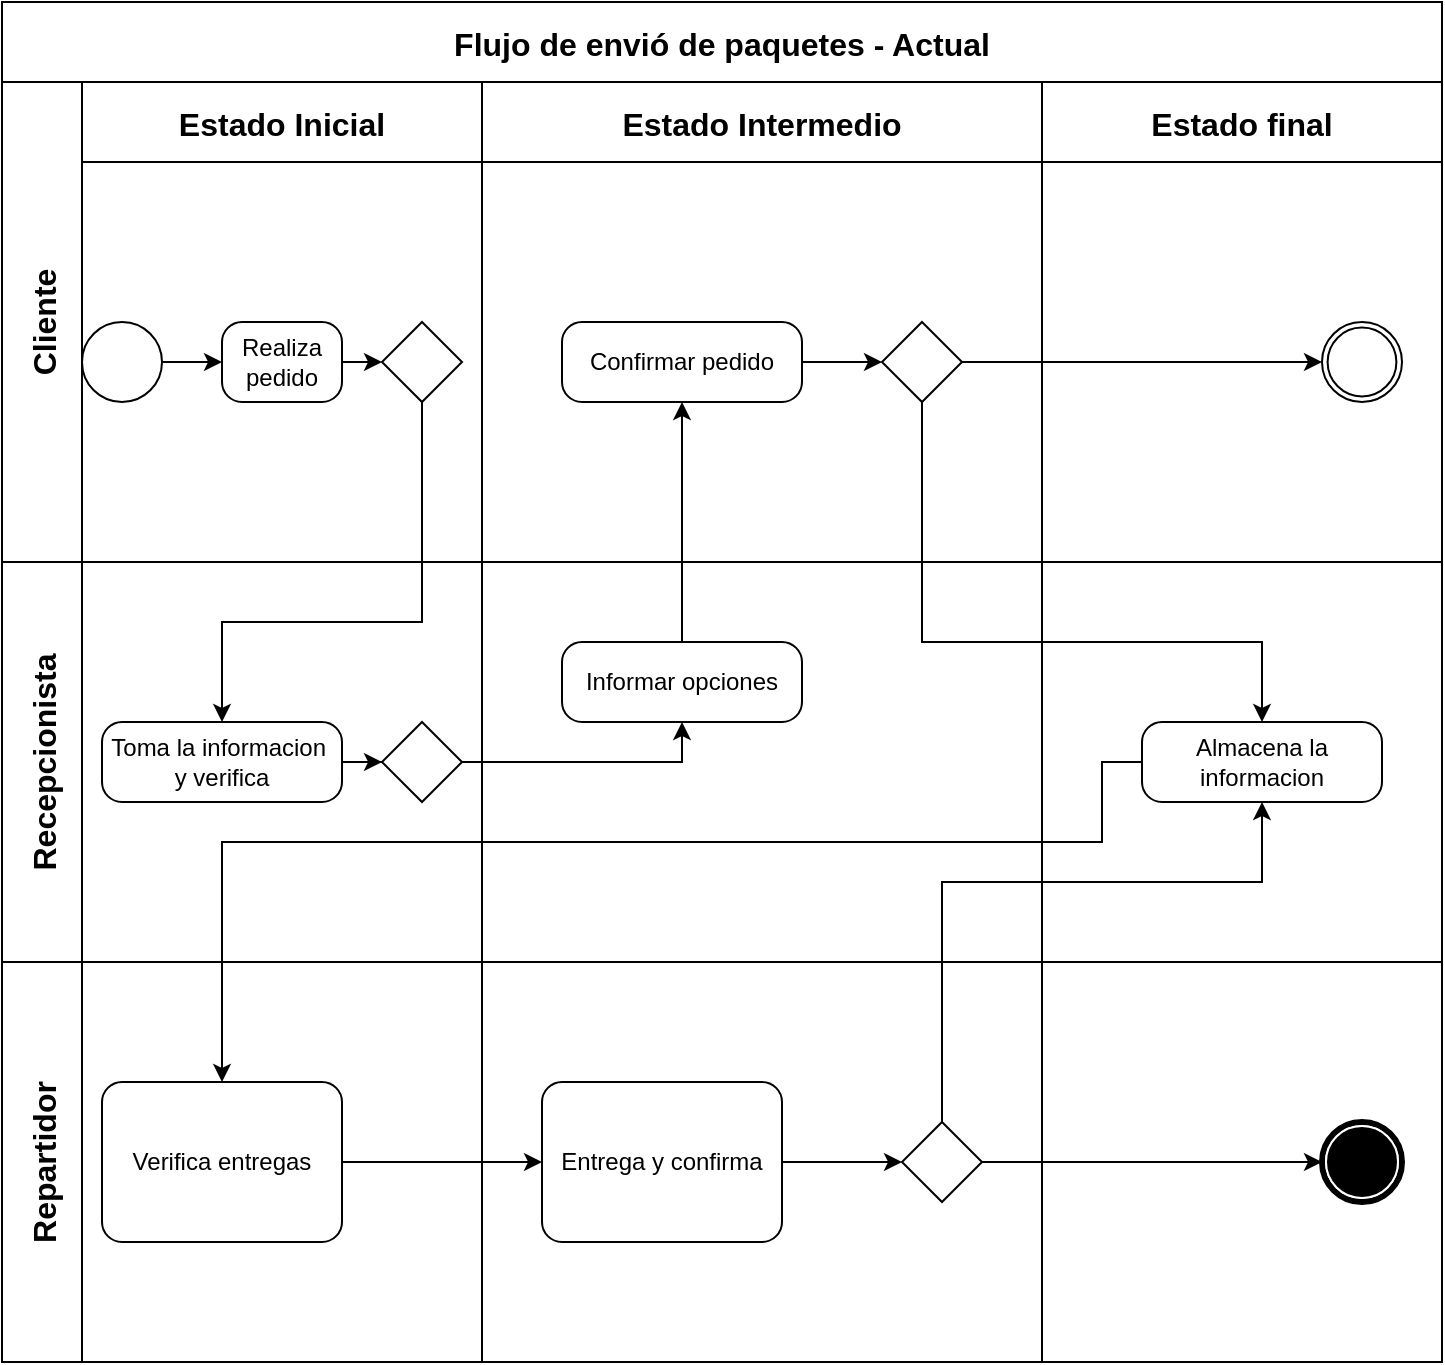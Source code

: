 <mxfile version="24.7.7" pages="6">
  <diagram name="Modelo BPMN actual" id="YWwQbo2bEK2gnn6D1bnj">
    <mxGraphModel dx="1009" dy="581" grid="1" gridSize="10" guides="1" tooltips="1" connect="1" arrows="1" fold="1" page="1" pageScale="1" pageWidth="827" pageHeight="1169" math="0" shadow="0">
      <root>
        <mxCell id="0" />
        <mxCell id="1" parent="0" />
        <mxCell id="uGnqbvBJfXi6eToD_ACp-1" value="Flujo de envió de paquetes - Actual" style="shape=table;childLayout=tableLayout;startSize=40;collapsible=0;recursiveResize=0;expand=0;fontSize=16;fontStyle=1" parent="1" vertex="1">
          <mxGeometry x="40" y="160" width="720" height="680" as="geometry" />
        </mxCell>
        <mxCell id="uGnqbvBJfXi6eToD_ACp-2" value="Cliente" style="shape=tableRow;horizontal=0;swimlaneHead=0;swimlaneBody=0;top=0;left=0;strokeColor=inherit;bottom=0;right=0;dropTarget=0;fontStyle=1;fillColor=none;points=[[0,0.5],[1,0.5]];portConstraint=eastwest;startSize=40;collapsible=0;recursiveResize=0;expand=0;fontSize=16;" parent="uGnqbvBJfXi6eToD_ACp-1" vertex="1">
          <mxGeometry y="40" width="720" height="240" as="geometry" />
        </mxCell>
        <mxCell id="uGnqbvBJfXi6eToD_ACp-3" value="Estado Inicial" style="swimlane;swimlaneHead=0;swimlaneBody=0;fontStyle=1;strokeColor=inherit;connectable=0;fillColor=none;startSize=40;collapsible=0;recursiveResize=0;expand=0;fontSize=16;" parent="uGnqbvBJfXi6eToD_ACp-2" vertex="1">
          <mxGeometry x="40" width="200" height="240" as="geometry">
            <mxRectangle width="200" height="240" as="alternateBounds" />
          </mxGeometry>
        </mxCell>
        <mxCell id="uGnqbvBJfXi6eToD_ACp-15" value="" style="points=[[0.145,0.145,0],[0.5,0,0],[0.855,0.145,0],[1,0.5,0],[0.855,0.855,0],[0.5,1,0],[0.145,0.855,0],[0,0.5,0]];shape=mxgraph.bpmn.event;html=1;verticalLabelPosition=bottom;labelBackgroundColor=#ffffff;verticalAlign=top;align=center;perimeter=ellipsePerimeter;outlineConnect=0;aspect=fixed;outline=standard;symbol=general;" parent="uGnqbvBJfXi6eToD_ACp-3" vertex="1">
          <mxGeometry y="120" width="40" height="40" as="geometry" />
        </mxCell>
        <mxCell id="uGnqbvBJfXi6eToD_ACp-19" value="Realiza pedido" style="points=[[0.25,0,0],[0.5,0,0],[0.75,0,0],[1,0.25,0],[1,0.5,0],[1,0.75,0],[0.75,1,0],[0.5,1,0],[0.25,1,0],[0,0.75,0],[0,0.5,0],[0,0.25,0]];shape=mxgraph.bpmn.task;whiteSpace=wrap;rectStyle=rounded;size=10;html=1;container=1;expand=0;collapsible=0;taskMarker=abstract;" parent="uGnqbvBJfXi6eToD_ACp-3" vertex="1">
          <mxGeometry x="70" y="120" width="60" height="40" as="geometry" />
        </mxCell>
        <mxCell id="uGnqbvBJfXi6eToD_ACp-20" value="" style="points=[[0.25,0.25,0],[0.5,0,0],[0.75,0.25,0],[1,0.5,0],[0.75,0.75,0],[0.5,1,0],[0.25,0.75,0],[0,0.5,0]];shape=mxgraph.bpmn.gateway2;html=1;verticalLabelPosition=bottom;labelBackgroundColor=#ffffff;verticalAlign=top;align=center;perimeter=rhombusPerimeter;outlineConnect=0;outline=none;symbol=none;" parent="uGnqbvBJfXi6eToD_ACp-3" vertex="1">
          <mxGeometry x="150" y="120" width="40" height="40" as="geometry" />
        </mxCell>
        <mxCell id="uGnqbvBJfXi6eToD_ACp-26" style="edgeStyle=orthogonalEdgeStyle;rounded=0;orthogonalLoop=1;jettySize=auto;html=1;exitX=1;exitY=0.5;exitDx=0;exitDy=0;exitPerimeter=0;entryX=0;entryY=0.5;entryDx=0;entryDy=0;entryPerimeter=0;" parent="uGnqbvBJfXi6eToD_ACp-3" source="uGnqbvBJfXi6eToD_ACp-15" target="uGnqbvBJfXi6eToD_ACp-19" edge="1">
          <mxGeometry relative="1" as="geometry" />
        </mxCell>
        <mxCell id="uGnqbvBJfXi6eToD_ACp-27" style="edgeStyle=orthogonalEdgeStyle;rounded=0;orthogonalLoop=1;jettySize=auto;html=1;exitX=1;exitY=0.5;exitDx=0;exitDy=0;exitPerimeter=0;entryX=0;entryY=0.5;entryDx=0;entryDy=0;entryPerimeter=0;" parent="uGnqbvBJfXi6eToD_ACp-3" source="uGnqbvBJfXi6eToD_ACp-19" target="uGnqbvBJfXi6eToD_ACp-20" edge="1">
          <mxGeometry relative="1" as="geometry" />
        </mxCell>
        <mxCell id="uGnqbvBJfXi6eToD_ACp-4" value="Estado Intermedio" style="swimlane;swimlaneHead=0;swimlaneBody=0;fontStyle=1;strokeColor=inherit;connectable=0;fillColor=none;startSize=40;collapsible=0;recursiveResize=0;expand=0;fontSize=16;" parent="uGnqbvBJfXi6eToD_ACp-2" vertex="1">
          <mxGeometry x="240" width="280" height="240" as="geometry">
            <mxRectangle width="280" height="240" as="alternateBounds" />
          </mxGeometry>
        </mxCell>
        <mxCell id="uGnqbvBJfXi6eToD_ACp-119" value="Confirmar pedido" style="points=[[0.25,0,0],[0.5,0,0],[0.75,0,0],[1,0.25,0],[1,0.5,0],[1,0.75,0],[0.75,1,0],[0.5,1,0],[0.25,1,0],[0,0.75,0],[0,0.5,0],[0,0.25,0]];shape=mxgraph.bpmn.task;whiteSpace=wrap;rectStyle=rounded;size=10;html=1;container=1;expand=0;collapsible=0;taskMarker=abstract;" parent="uGnqbvBJfXi6eToD_ACp-4" vertex="1">
          <mxGeometry x="40" y="120" width="120" height="40" as="geometry" />
        </mxCell>
        <mxCell id="uGnqbvBJfXi6eToD_ACp-121" value="" style="points=[[0.25,0.25,0],[0.5,0,0],[0.75,0.25,0],[1,0.5,0],[0.75,0.75,0],[0.5,1,0],[0.25,0.75,0],[0,0.5,0]];shape=mxgraph.bpmn.gateway2;html=1;verticalLabelPosition=bottom;labelBackgroundColor=#ffffff;verticalAlign=top;align=center;perimeter=rhombusPerimeter;outlineConnect=0;outline=none;symbol=none;" parent="uGnqbvBJfXi6eToD_ACp-4" vertex="1">
          <mxGeometry x="200" y="120" width="40" height="40" as="geometry" />
        </mxCell>
        <mxCell id="uGnqbvBJfXi6eToD_ACp-123" style="edgeStyle=orthogonalEdgeStyle;rounded=0;orthogonalLoop=1;jettySize=auto;html=1;entryX=0;entryY=0.5;entryDx=0;entryDy=0;entryPerimeter=0;" parent="uGnqbvBJfXi6eToD_ACp-4" source="uGnqbvBJfXi6eToD_ACp-119" target="uGnqbvBJfXi6eToD_ACp-121" edge="1">
          <mxGeometry relative="1" as="geometry" />
        </mxCell>
        <mxCell id="uGnqbvBJfXi6eToD_ACp-5" value="Estado final" style="swimlane;swimlaneHead=0;swimlaneBody=0;fontStyle=1;strokeColor=inherit;connectable=0;fillColor=none;startSize=40;collapsible=0;recursiveResize=0;expand=0;fontSize=16;" parent="uGnqbvBJfXi6eToD_ACp-2" vertex="1">
          <mxGeometry x="520" width="200" height="240" as="geometry">
            <mxRectangle width="200" height="240" as="alternateBounds" />
          </mxGeometry>
        </mxCell>
        <mxCell id="uGnqbvBJfXi6eToD_ACp-18" value="" style="points=[[0.145,0.145,0],[0.5,0,0],[0.855,0.145,0],[1,0.5,0],[0.855,0.855,0],[0.5,1,0],[0.145,0.855,0],[0,0.5,0]];shape=mxgraph.bpmn.event;html=1;verticalLabelPosition=bottom;labelBackgroundColor=#ffffff;verticalAlign=top;align=center;perimeter=ellipsePerimeter;outlineConnect=0;aspect=fixed;outline=throwing;symbol=general;" parent="uGnqbvBJfXi6eToD_ACp-5" vertex="1">
          <mxGeometry x="140" y="120" width="40" height="40" as="geometry" />
        </mxCell>
        <mxCell id="uGnqbvBJfXi6eToD_ACp-124" style="edgeStyle=orthogonalEdgeStyle;rounded=0;orthogonalLoop=1;jettySize=auto;html=1;entryX=0;entryY=0.5;entryDx=0;entryDy=0;entryPerimeter=0;" parent="uGnqbvBJfXi6eToD_ACp-2" source="uGnqbvBJfXi6eToD_ACp-121" target="uGnqbvBJfXi6eToD_ACp-18" edge="1">
          <mxGeometry relative="1" as="geometry" />
        </mxCell>
        <mxCell id="uGnqbvBJfXi6eToD_ACp-6" value="Recepcionista" style="shape=tableRow;horizontal=0;swimlaneHead=0;swimlaneBody=0;top=0;left=0;strokeColor=inherit;bottom=0;right=0;dropTarget=0;fontStyle=1;fillColor=none;points=[[0,0.5],[1,0.5]];portConstraint=eastwest;startSize=40;collapsible=0;recursiveResize=0;expand=0;fontSize=16;" parent="uGnqbvBJfXi6eToD_ACp-1" vertex="1">
          <mxGeometry y="280" width="720" height="200" as="geometry" />
        </mxCell>
        <mxCell id="uGnqbvBJfXi6eToD_ACp-7" value="" style="swimlane;swimlaneHead=0;swimlaneBody=0;fontStyle=1;connectable=0;strokeColor=inherit;fillColor=none;startSize=0;collapsible=0;recursiveResize=0;expand=0;fontSize=16;" parent="uGnqbvBJfXi6eToD_ACp-6" vertex="1">
          <mxGeometry x="40" width="200" height="200" as="geometry">
            <mxRectangle width="200" height="200" as="alternateBounds" />
          </mxGeometry>
        </mxCell>
        <mxCell id="uGnqbvBJfXi6eToD_ACp-21" value="Toma la informacion&amp;nbsp; y verifica" style="points=[[0.25,0,0],[0.5,0,0],[0.75,0,0],[1,0.25,0],[1,0.5,0],[1,0.75,0],[0.75,1,0],[0.5,1,0],[0.25,1,0],[0,0.75,0],[0,0.5,0],[0,0.25,0]];shape=mxgraph.bpmn.task;whiteSpace=wrap;rectStyle=rounded;size=10;html=1;container=1;expand=0;collapsible=0;taskMarker=abstract;" parent="uGnqbvBJfXi6eToD_ACp-7" vertex="1">
          <mxGeometry x="10" y="80" width="120" height="40" as="geometry" />
        </mxCell>
        <mxCell id="uGnqbvBJfXi6eToD_ACp-22" value="" style="points=[[0.25,0.25,0],[0.5,0,0],[0.75,0.25,0],[1,0.5,0],[0.75,0.75,0],[0.5,1,0],[0.25,0.75,0],[0,0.5,0]];shape=mxgraph.bpmn.gateway2;html=1;verticalLabelPosition=bottom;labelBackgroundColor=#ffffff;verticalAlign=top;align=center;perimeter=rhombusPerimeter;outlineConnect=0;outline=none;symbol=none;" parent="uGnqbvBJfXi6eToD_ACp-7" vertex="1">
          <mxGeometry x="150" y="80" width="40" height="40" as="geometry" />
        </mxCell>
        <mxCell id="uGnqbvBJfXi6eToD_ACp-116" style="edgeStyle=orthogonalEdgeStyle;rounded=0;orthogonalLoop=1;jettySize=auto;html=1;entryX=0;entryY=0.5;entryDx=0;entryDy=0;entryPerimeter=0;" parent="uGnqbvBJfXi6eToD_ACp-7" source="uGnqbvBJfXi6eToD_ACp-21" target="uGnqbvBJfXi6eToD_ACp-22" edge="1">
          <mxGeometry relative="1" as="geometry" />
        </mxCell>
        <mxCell id="uGnqbvBJfXi6eToD_ACp-8" value="" style="swimlane;swimlaneHead=0;swimlaneBody=0;fontStyle=1;connectable=0;strokeColor=inherit;fillColor=none;startSize=0;collapsible=0;recursiveResize=0;expand=0;fontSize=16;" parent="uGnqbvBJfXi6eToD_ACp-6" vertex="1">
          <mxGeometry x="240" width="280" height="200" as="geometry">
            <mxRectangle width="280" height="200" as="alternateBounds" />
          </mxGeometry>
        </mxCell>
        <mxCell id="uGnqbvBJfXi6eToD_ACp-117" value="Informar opciones" style="points=[[0.25,0,0],[0.5,0,0],[0.75,0,0],[1,0.25,0],[1,0.5,0],[1,0.75,0],[0.75,1,0],[0.5,1,0],[0.25,1,0],[0,0.75,0],[0,0.5,0],[0,0.25,0]];shape=mxgraph.bpmn.task;whiteSpace=wrap;rectStyle=rounded;size=10;html=1;container=1;expand=0;collapsible=0;taskMarker=abstract;" parent="uGnqbvBJfXi6eToD_ACp-8" vertex="1">
          <mxGeometry x="40" y="40" width="120" height="40" as="geometry" />
        </mxCell>
        <mxCell id="uGnqbvBJfXi6eToD_ACp-9" value="" style="swimlane;swimlaneHead=0;swimlaneBody=0;fontStyle=1;connectable=0;strokeColor=inherit;fillColor=none;startSize=0;collapsible=0;recursiveResize=0;expand=0;fontSize=16;" parent="uGnqbvBJfXi6eToD_ACp-6" vertex="1">
          <mxGeometry x="520" width="200" height="200" as="geometry">
            <mxRectangle width="200" height="200" as="alternateBounds" />
          </mxGeometry>
        </mxCell>
        <mxCell id="uGnqbvBJfXi6eToD_ACp-37" value="Almacena la informacion" style="points=[[0.25,0,0],[0.5,0,0],[0.75,0,0],[1,0.25,0],[1,0.5,0],[1,0.75,0],[0.75,1,0],[0.5,1,0],[0.25,1,0],[0,0.75,0],[0,0.5,0],[0,0.25,0]];shape=mxgraph.bpmn.task;whiteSpace=wrap;rectStyle=rounded;size=10;html=1;container=1;expand=0;collapsible=0;taskMarker=abstract;" parent="uGnqbvBJfXi6eToD_ACp-9" vertex="1">
          <mxGeometry x="50" y="80" width="120" height="40" as="geometry" />
        </mxCell>
        <mxCell id="uGnqbvBJfXi6eToD_ACp-118" style="edgeStyle=orthogonalEdgeStyle;rounded=0;orthogonalLoop=1;jettySize=auto;html=1;entryX=0.5;entryY=1;entryDx=0;entryDy=0;entryPerimeter=0;" parent="uGnqbvBJfXi6eToD_ACp-6" source="uGnqbvBJfXi6eToD_ACp-22" target="uGnqbvBJfXi6eToD_ACp-117" edge="1">
          <mxGeometry relative="1" as="geometry" />
        </mxCell>
        <mxCell id="uGnqbvBJfXi6eToD_ACp-10" value="Repartidor" style="shape=tableRow;horizontal=0;swimlaneHead=0;swimlaneBody=0;top=0;left=0;strokeColor=inherit;bottom=0;right=0;dropTarget=0;fontStyle=1;fillColor=none;points=[[0,0.5],[1,0.5]];portConstraint=eastwest;startSize=40;collapsible=0;recursiveResize=0;expand=0;fontSize=16;" parent="uGnqbvBJfXi6eToD_ACp-1" vertex="1">
          <mxGeometry y="480" width="720" height="200" as="geometry" />
        </mxCell>
        <mxCell id="uGnqbvBJfXi6eToD_ACp-11" value="" style="swimlane;swimlaneHead=0;swimlaneBody=0;fontStyle=1;connectable=0;strokeColor=inherit;fillColor=none;startSize=0;collapsible=0;recursiveResize=0;expand=0;fontSize=16;" parent="uGnqbvBJfXi6eToD_ACp-10" vertex="1">
          <mxGeometry x="40" width="200" height="200" as="geometry">
            <mxRectangle width="200" height="200" as="alternateBounds" />
          </mxGeometry>
        </mxCell>
        <mxCell id="uGnqbvBJfXi6eToD_ACp-126" value="Verifica entregas" style="points=[[0.25,0,0],[0.5,0,0],[0.75,0,0],[1,0.25,0],[1,0.5,0],[1,0.75,0],[0.75,1,0],[0.5,1,0],[0.25,1,0],[0,0.75,0],[0,0.5,0],[0,0.25,0]];shape=mxgraph.bpmn.task;whiteSpace=wrap;rectStyle=rounded;size=10;html=1;container=1;expand=0;collapsible=0;taskMarker=abstract;" parent="uGnqbvBJfXi6eToD_ACp-11" vertex="1">
          <mxGeometry x="10" y="60" width="120" height="80" as="geometry" />
        </mxCell>
        <mxCell id="uGnqbvBJfXi6eToD_ACp-12" value="" style="swimlane;swimlaneHead=0;swimlaneBody=0;fontStyle=1;connectable=0;strokeColor=inherit;fillColor=none;startSize=0;collapsible=0;recursiveResize=0;expand=0;fontSize=16;" parent="uGnqbvBJfXi6eToD_ACp-10" vertex="1">
          <mxGeometry x="240" width="280" height="200" as="geometry">
            <mxRectangle width="280" height="200" as="alternateBounds" />
          </mxGeometry>
        </mxCell>
        <mxCell id="uGnqbvBJfXi6eToD_ACp-33" style="edgeStyle=orthogonalEdgeStyle;rounded=0;orthogonalLoop=1;jettySize=auto;html=1;" parent="uGnqbvBJfXi6eToD_ACp-12" source="uGnqbvBJfXi6eToD_ACp-24" target="uGnqbvBJfXi6eToD_ACp-25" edge="1">
          <mxGeometry relative="1" as="geometry" />
        </mxCell>
        <mxCell id="uGnqbvBJfXi6eToD_ACp-24" value="Entrega y confirma" style="points=[[0.25,0,0],[0.5,0,0],[0.75,0,0],[1,0.25,0],[1,0.5,0],[1,0.75,0],[0.75,1,0],[0.5,1,0],[0.25,1,0],[0,0.75,0],[0,0.5,0],[0,0.25,0]];shape=mxgraph.bpmn.task;whiteSpace=wrap;rectStyle=rounded;size=10;html=1;container=1;expand=0;collapsible=0;taskMarker=abstract;" parent="uGnqbvBJfXi6eToD_ACp-12" vertex="1">
          <mxGeometry x="30" y="60" width="120" height="80" as="geometry" />
        </mxCell>
        <mxCell id="uGnqbvBJfXi6eToD_ACp-25" value="" style="points=[[0.25,0.25,0],[0.5,0,0],[0.75,0.25,0],[1,0.5,0],[0.75,0.75,0],[0.5,1,0],[0.25,0.75,0],[0,0.5,0]];shape=mxgraph.bpmn.gateway2;html=1;verticalLabelPosition=bottom;labelBackgroundColor=#ffffff;verticalAlign=top;align=center;perimeter=rhombusPerimeter;outlineConnect=0;outline=none;symbol=none;" parent="uGnqbvBJfXi6eToD_ACp-12" vertex="1">
          <mxGeometry x="210" y="80" width="40" height="40" as="geometry" />
        </mxCell>
        <mxCell id="uGnqbvBJfXi6eToD_ACp-13" value="" style="swimlane;swimlaneHead=0;swimlaneBody=0;fontStyle=1;connectable=0;strokeColor=inherit;fillColor=none;startSize=0;collapsible=0;recursiveResize=0;expand=0;fontSize=16;" parent="uGnqbvBJfXi6eToD_ACp-10" vertex="1">
          <mxGeometry x="520" width="200" height="200" as="geometry">
            <mxRectangle width="200" height="200" as="alternateBounds" />
          </mxGeometry>
        </mxCell>
        <mxCell id="uGnqbvBJfXi6eToD_ACp-17" value="" style="points=[[0.145,0.145,0],[0.5,0,0],[0.855,0.145,0],[1,0.5,0],[0.855,0.855,0],[0.5,1,0],[0.145,0.855,0],[0,0.5,0]];shape=mxgraph.bpmn.event;html=1;verticalLabelPosition=bottom;labelBackgroundColor=#ffffff;verticalAlign=top;align=center;perimeter=ellipsePerimeter;outlineConnect=0;aspect=fixed;outline=end;symbol=terminate;direction=south;" parent="uGnqbvBJfXi6eToD_ACp-13" vertex="1">
          <mxGeometry x="140" y="80" width="40" height="40" as="geometry" />
        </mxCell>
        <mxCell id="uGnqbvBJfXi6eToD_ACp-36" style="edgeStyle=orthogonalEdgeStyle;rounded=0;orthogonalLoop=1;jettySize=auto;html=1;entryX=0.5;entryY=1;entryDx=0;entryDy=0;entryPerimeter=0;" parent="uGnqbvBJfXi6eToD_ACp-10" source="uGnqbvBJfXi6eToD_ACp-25" target="uGnqbvBJfXi6eToD_ACp-17" edge="1">
          <mxGeometry relative="1" as="geometry" />
        </mxCell>
        <mxCell id="uGnqbvBJfXi6eToD_ACp-129" style="edgeStyle=orthogonalEdgeStyle;rounded=0;orthogonalLoop=1;jettySize=auto;html=1;entryX=0;entryY=0.5;entryDx=0;entryDy=0;entryPerimeter=0;" parent="uGnqbvBJfXi6eToD_ACp-10" source="uGnqbvBJfXi6eToD_ACp-126" target="uGnqbvBJfXi6eToD_ACp-24" edge="1">
          <mxGeometry relative="1" as="geometry">
            <mxPoint x="190" y="100" as="targetPoint" />
          </mxGeometry>
        </mxCell>
        <mxCell id="uGnqbvBJfXi6eToD_ACp-115" style="edgeStyle=orthogonalEdgeStyle;rounded=0;orthogonalLoop=1;jettySize=auto;html=1;entryX=0.5;entryY=0;entryDx=0;entryDy=0;entryPerimeter=0;" parent="uGnqbvBJfXi6eToD_ACp-1" source="uGnqbvBJfXi6eToD_ACp-20" target="uGnqbvBJfXi6eToD_ACp-21" edge="1">
          <mxGeometry relative="1" as="geometry">
            <Array as="points">
              <mxPoint x="210" y="310" />
              <mxPoint x="110" y="310" />
            </Array>
          </mxGeometry>
        </mxCell>
        <mxCell id="uGnqbvBJfXi6eToD_ACp-122" style="edgeStyle=orthogonalEdgeStyle;rounded=0;orthogonalLoop=1;jettySize=auto;html=1;entryX=0.5;entryY=1;entryDx=0;entryDy=0;entryPerimeter=0;" parent="uGnqbvBJfXi6eToD_ACp-1" source="uGnqbvBJfXi6eToD_ACp-117" target="uGnqbvBJfXi6eToD_ACp-119" edge="1">
          <mxGeometry relative="1" as="geometry" />
        </mxCell>
        <mxCell id="uGnqbvBJfXi6eToD_ACp-128" style="edgeStyle=orthogonalEdgeStyle;rounded=0;orthogonalLoop=1;jettySize=auto;html=1;entryX=0.5;entryY=0;entryDx=0;entryDy=0;entryPerimeter=0;" parent="uGnqbvBJfXi6eToD_ACp-1" source="uGnqbvBJfXi6eToD_ACp-37" target="uGnqbvBJfXi6eToD_ACp-126" edge="1">
          <mxGeometry relative="1" as="geometry">
            <Array as="points">
              <mxPoint x="550" y="380" />
              <mxPoint x="550" y="420" />
              <mxPoint x="110" y="420" />
            </Array>
          </mxGeometry>
        </mxCell>
        <mxCell id="uGnqbvBJfXi6eToD_ACp-130" style="edgeStyle=orthogonalEdgeStyle;rounded=0;orthogonalLoop=1;jettySize=auto;html=1;entryX=0.5;entryY=0;entryDx=0;entryDy=0;entryPerimeter=0;" parent="uGnqbvBJfXi6eToD_ACp-1" source="uGnqbvBJfXi6eToD_ACp-121" target="uGnqbvBJfXi6eToD_ACp-37" edge="1">
          <mxGeometry relative="1" as="geometry">
            <Array as="points">
              <mxPoint x="460" y="320" />
              <mxPoint x="630" y="320" />
            </Array>
          </mxGeometry>
        </mxCell>
        <mxCell id="uGnqbvBJfXi6eToD_ACp-131" style="edgeStyle=orthogonalEdgeStyle;rounded=0;orthogonalLoop=1;jettySize=auto;html=1;entryX=0.5;entryY=1;entryDx=0;entryDy=0;entryPerimeter=0;" parent="uGnqbvBJfXi6eToD_ACp-1" source="uGnqbvBJfXi6eToD_ACp-25" target="uGnqbvBJfXi6eToD_ACp-37" edge="1">
          <mxGeometry relative="1" as="geometry">
            <Array as="points">
              <mxPoint x="470" y="440" />
              <mxPoint x="630" y="440" />
            </Array>
          </mxGeometry>
        </mxCell>
      </root>
    </mxGraphModel>
  </diagram>
  <diagram id="M0If-4i1XubIBRKQZ1pu" name="Modelo BPMN objetivo">
    <mxGraphModel dx="182" dy="581" grid="1" gridSize="10" guides="1" tooltips="1" connect="1" arrows="1" fold="1" page="1" pageScale="1" pageWidth="827" pageHeight="1169" math="0" shadow="0">
      <root>
        <mxCell id="0" />
        <mxCell id="1" parent="0" />
        <mxCell id="5c6lGHN_qCmKXNd3X48n-1" value="Flujo de envió de paquetes - Objetivo" style="shape=table;childLayout=tableLayout;startSize=40;collapsible=0;recursiveResize=0;expand=0;fontSize=16;fontStyle=1" vertex="1" parent="1">
          <mxGeometry x="881" y="160" width="720" height="680" as="geometry" />
        </mxCell>
        <mxCell id="5c6lGHN_qCmKXNd3X48n-2" value="Cliente" style="shape=tableRow;horizontal=0;swimlaneHead=0;swimlaneBody=0;top=0;left=0;strokeColor=inherit;bottom=0;right=0;dropTarget=0;fontStyle=1;fillColor=none;points=[[0,0.5],[1,0.5]];portConstraint=eastwest;startSize=40;collapsible=0;recursiveResize=0;expand=0;fontSize=16;" vertex="1" parent="5c6lGHN_qCmKXNd3X48n-1">
          <mxGeometry y="40" width="720" height="240" as="geometry" />
        </mxCell>
        <mxCell id="5c6lGHN_qCmKXNd3X48n-3" value="Estado Inicial" style="swimlane;swimlaneHead=0;swimlaneBody=0;fontStyle=1;strokeColor=inherit;connectable=0;fillColor=none;startSize=40;collapsible=0;recursiveResize=0;expand=0;fontSize=16;" vertex="1" parent="5c6lGHN_qCmKXNd3X48n-2">
          <mxGeometry x="40" width="200" height="240" as="geometry">
            <mxRectangle width="200" height="240" as="alternateBounds" />
          </mxGeometry>
        </mxCell>
        <mxCell id="5c6lGHN_qCmKXNd3X48n-4" value="" style="points=[[0.145,0.145,0],[0.5,0,0],[0.855,0.145,0],[1,0.5,0],[0.855,0.855,0],[0.5,1,0],[0.145,0.855,0],[0,0.5,0]];shape=mxgraph.bpmn.event;html=1;verticalLabelPosition=bottom;labelBackgroundColor=#ffffff;verticalAlign=top;align=center;perimeter=ellipsePerimeter;outlineConnect=0;aspect=fixed;outline=standard;symbol=general;" vertex="1" parent="5c6lGHN_qCmKXNd3X48n-3">
          <mxGeometry y="120" width="40" height="40" as="geometry" />
        </mxCell>
        <mxCell id="5c6lGHN_qCmKXNd3X48n-5" value="Realiza pedido" style="points=[[0.25,0,0],[0.5,0,0],[0.75,0,0],[1,0.25,0],[1,0.5,0],[1,0.75,0],[0.75,1,0],[0.5,1,0],[0.25,1,0],[0,0.75,0],[0,0.5,0],[0,0.25,0]];shape=mxgraph.bpmn.task;whiteSpace=wrap;rectStyle=rounded;size=10;html=1;container=1;expand=0;collapsible=0;taskMarker=abstract;" vertex="1" parent="5c6lGHN_qCmKXNd3X48n-3">
          <mxGeometry x="70" y="120" width="60" height="40" as="geometry" />
        </mxCell>
        <mxCell id="5c6lGHN_qCmKXNd3X48n-6" style="edgeStyle=orthogonalEdgeStyle;rounded=0;orthogonalLoop=1;jettySize=auto;html=1;exitX=1;exitY=0.5;exitDx=0;exitDy=0;exitPerimeter=0;entryX=0;entryY=0.5;entryDx=0;entryDy=0;entryPerimeter=0;" edge="1" parent="5c6lGHN_qCmKXNd3X48n-3" source="5c6lGHN_qCmKXNd3X48n-4" target="5c6lGHN_qCmKXNd3X48n-5">
          <mxGeometry relative="1" as="geometry" />
        </mxCell>
        <mxCell id="5c6lGHN_qCmKXNd3X48n-7" value="Estado Intermedio" style="swimlane;swimlaneHead=0;swimlaneBody=0;fontStyle=1;strokeColor=inherit;connectable=0;fillColor=none;startSize=40;collapsible=0;recursiveResize=0;expand=0;fontSize=16;" vertex="1" parent="5c6lGHN_qCmKXNd3X48n-2">
          <mxGeometry x="240" width="280" height="240" as="geometry">
            <mxRectangle width="280" height="240" as="alternateBounds" />
          </mxGeometry>
        </mxCell>
        <mxCell id="5c6lGHN_qCmKXNd3X48n-8" value="Ingresa&amp;nbsp; la información&amp;nbsp;" style="points=[[0.25,0,0],[0.5,0,0],[0.75,0,0],[1,0.25,0],[1,0.5,0],[1,0.75,0],[0.75,1,0],[0.5,1,0],[0.25,1,0],[0,0.75,0],[0,0.5,0],[0,0.25,0]];shape=mxgraph.bpmn.task;whiteSpace=wrap;rectStyle=rounded;size=10;html=1;container=1;expand=0;collapsible=0;taskMarker=abstract;" vertex="1" parent="5c6lGHN_qCmKXNd3X48n-7">
          <mxGeometry x="9" y="120" width="120" height="40" as="geometry" />
        </mxCell>
        <mxCell id="5c6lGHN_qCmKXNd3X48n-9" value="Confirmar pedido" style="points=[[0.25,0,0],[0.5,0,0],[0.75,0,0],[1,0.25,0],[1,0.5,0],[1,0.75,0],[0.75,1,0],[0.5,1,0],[0.25,1,0],[0,0.75,0],[0,0.5,0],[0,0.25,0]];shape=mxgraph.bpmn.task;whiteSpace=wrap;rectStyle=rounded;size=10;html=1;container=1;expand=0;collapsible=0;taskMarker=abstract;" vertex="1" parent="5c6lGHN_qCmKXNd3X48n-7">
          <mxGeometry x="149" y="120" width="120" height="40" as="geometry" />
        </mxCell>
        <mxCell id="5c6lGHN_qCmKXNd3X48n-10" value="Estado final" style="swimlane;swimlaneHead=0;swimlaneBody=0;fontStyle=1;strokeColor=inherit;connectable=0;fillColor=none;startSize=40;collapsible=0;recursiveResize=0;expand=0;fontSize=16;" vertex="1" parent="5c6lGHN_qCmKXNd3X48n-2">
          <mxGeometry x="520" width="200" height="240" as="geometry">
            <mxRectangle width="200" height="240" as="alternateBounds" />
          </mxGeometry>
        </mxCell>
        <mxCell id="5c6lGHN_qCmKXNd3X48n-11" value="" style="points=[[0.145,0.145,0],[0.5,0,0],[0.855,0.145,0],[1,0.5,0],[0.855,0.855,0],[0.5,1,0],[0.145,0.855,0],[0,0.5,0]];shape=mxgraph.bpmn.event;html=1;verticalLabelPosition=bottom;labelBackgroundColor=#ffffff;verticalAlign=top;align=center;perimeter=ellipsePerimeter;outlineConnect=0;aspect=fixed;outline=throwing;symbol=general;" vertex="1" parent="5c6lGHN_qCmKXNd3X48n-10">
          <mxGeometry x="140" y="120" width="40" height="40" as="geometry" />
        </mxCell>
        <mxCell id="5c6lGHN_qCmKXNd3X48n-12" value="" style="points=[[0.25,0.25,0],[0.5,0,0],[0.75,0.25,0],[1,0.5,0],[0.75,0.75,0],[0.5,1,0],[0.25,0.75,0],[0,0.5,0]];shape=mxgraph.bpmn.gateway2;html=1;verticalLabelPosition=bottom;labelBackgroundColor=#ffffff;verticalAlign=top;align=center;perimeter=rhombusPerimeter;outlineConnect=0;outline=none;symbol=none;" vertex="1" parent="5c6lGHN_qCmKXNd3X48n-10">
          <mxGeometry x="39" y="120" width="40" height="40" as="geometry" />
        </mxCell>
        <mxCell id="5c6lGHN_qCmKXNd3X48n-13" style="edgeStyle=orthogonalEdgeStyle;rounded=0;orthogonalLoop=1;jettySize=auto;html=1;entryX=0;entryY=0.5;entryDx=0;entryDy=0;entryPerimeter=0;" edge="1" parent="5c6lGHN_qCmKXNd3X48n-10" source="5c6lGHN_qCmKXNd3X48n-12" target="5c6lGHN_qCmKXNd3X48n-11">
          <mxGeometry relative="1" as="geometry" />
        </mxCell>
        <mxCell id="5c6lGHN_qCmKXNd3X48n-14" style="edgeStyle=orthogonalEdgeStyle;rounded=0;orthogonalLoop=1;jettySize=auto;html=1;entryX=0;entryY=0.5;entryDx=0;entryDy=0;entryPerimeter=0;" edge="1" parent="5c6lGHN_qCmKXNd3X48n-2" source="5c6lGHN_qCmKXNd3X48n-9" target="5c6lGHN_qCmKXNd3X48n-12">
          <mxGeometry relative="1" as="geometry" />
        </mxCell>
        <mxCell id="5c6lGHN_qCmKXNd3X48n-15" style="edgeStyle=orthogonalEdgeStyle;rounded=0;orthogonalLoop=1;jettySize=auto;html=1;exitX=1;exitY=0.5;exitDx=0;exitDy=0;exitPerimeter=0;entryX=0;entryY=0.5;entryDx=0;entryDy=0;entryPerimeter=0;" edge="1" parent="5c6lGHN_qCmKXNd3X48n-2" source="5c6lGHN_qCmKXNd3X48n-5" target="5c6lGHN_qCmKXNd3X48n-8">
          <mxGeometry relative="1" as="geometry">
            <mxPoint x="190" y="140" as="targetPoint" />
          </mxGeometry>
        </mxCell>
        <mxCell id="5c6lGHN_qCmKXNd3X48n-16" value="Sistema" style="shape=tableRow;horizontal=0;swimlaneHead=0;swimlaneBody=0;top=0;left=0;strokeColor=inherit;bottom=0;right=0;dropTarget=0;fontStyle=1;fillColor=none;points=[[0,0.5],[1,0.5]];portConstraint=eastwest;startSize=40;collapsible=0;recursiveResize=0;expand=0;fontSize=16;" vertex="1" parent="5c6lGHN_qCmKXNd3X48n-1">
          <mxGeometry y="280" width="720" height="200" as="geometry" />
        </mxCell>
        <mxCell id="5c6lGHN_qCmKXNd3X48n-17" value="" style="swimlane;swimlaneHead=0;swimlaneBody=0;fontStyle=1;connectable=0;strokeColor=inherit;fillColor=none;startSize=0;collapsible=0;recursiveResize=0;expand=0;fontSize=16;" vertex="1" parent="5c6lGHN_qCmKXNd3X48n-16">
          <mxGeometry x="40" width="200" height="200" as="geometry">
            <mxRectangle width="200" height="200" as="alternateBounds" />
          </mxGeometry>
        </mxCell>
        <mxCell id="5c6lGHN_qCmKXNd3X48n-18" value="verifica" style="points=[[0.25,0,0],[0.5,0,0],[0.75,0,0],[1,0.25,0],[1,0.5,0],[1,0.75,0],[0.75,1,0],[0.5,1,0],[0.25,1,0],[0,0.75,0],[0,0.5,0],[0,0.25,0]];shape=mxgraph.bpmn.task;whiteSpace=wrap;rectStyle=rounded;size=10;html=1;container=1;expand=0;collapsible=0;taskMarker=abstract;" vertex="1" parent="5c6lGHN_qCmKXNd3X48n-17">
          <mxGeometry x="50" y="40" width="80" height="40" as="geometry" />
        </mxCell>
        <mxCell id="5c6lGHN_qCmKXNd3X48n-19" value="" style="swimlane;swimlaneHead=0;swimlaneBody=0;fontStyle=1;connectable=0;strokeColor=inherit;fillColor=none;startSize=0;collapsible=0;recursiveResize=0;expand=0;fontSize=16;" vertex="1" parent="5c6lGHN_qCmKXNd3X48n-16">
          <mxGeometry x="240" width="280" height="200" as="geometry">
            <mxRectangle width="280" height="200" as="alternateBounds" />
          </mxGeometry>
        </mxCell>
        <mxCell id="5c6lGHN_qCmKXNd3X48n-20" value="Informar opciones" style="points=[[0.25,0,0],[0.5,0,0],[0.75,0,0],[1,0.25,0],[1,0.5,0],[1,0.75,0],[0.75,1,0],[0.5,1,0],[0.25,1,0],[0,0.75,0],[0,0.5,0],[0,0.25,0]];shape=mxgraph.bpmn.task;whiteSpace=wrap;rectStyle=rounded;size=10;html=1;container=1;expand=0;collapsible=0;taskMarker=abstract;" vertex="1" parent="5c6lGHN_qCmKXNd3X48n-19">
          <mxGeometry x="149" y="40" width="120" height="40" as="geometry" />
        </mxCell>
        <mxCell id="5c6lGHN_qCmKXNd3X48n-21" value="" style="swimlane;swimlaneHead=0;swimlaneBody=0;fontStyle=1;connectable=0;strokeColor=inherit;fillColor=none;startSize=0;collapsible=0;recursiveResize=0;expand=0;fontSize=16;" vertex="1" parent="5c6lGHN_qCmKXNd3X48n-16">
          <mxGeometry x="520" width="200" height="200" as="geometry">
            <mxRectangle width="200" height="200" as="alternateBounds" />
          </mxGeometry>
        </mxCell>
        <mxCell id="5c6lGHN_qCmKXNd3X48n-22" value="Almacena la informacion" style="points=[[0.25,0,0],[0.5,0,0],[0.75,0,0],[1,0.25,0],[1,0.5,0],[1,0.75,0],[0.75,1,0],[0.5,1,0],[0.25,1,0],[0,0.75,0],[0,0.5,0],[0,0.25,0]];shape=mxgraph.bpmn.task;whiteSpace=wrap;rectStyle=rounded;size=10;html=1;container=1;expand=0;collapsible=0;taskMarker=abstract;" vertex="1" parent="5c6lGHN_qCmKXNd3X48n-21">
          <mxGeometry x="40" y="80" width="120" height="40" as="geometry" />
        </mxCell>
        <mxCell id="5c6lGHN_qCmKXNd3X48n-23" style="edgeStyle=orthogonalEdgeStyle;rounded=0;orthogonalLoop=1;jettySize=auto;html=1;entryX=0;entryY=0.5;entryDx=0;entryDy=0;entryPerimeter=0;" edge="1" parent="5c6lGHN_qCmKXNd3X48n-16" source="5c6lGHN_qCmKXNd3X48n-18" target="5c6lGHN_qCmKXNd3X48n-20">
          <mxGeometry relative="1" as="geometry" />
        </mxCell>
        <mxCell id="5c6lGHN_qCmKXNd3X48n-24" value="Repartidor" style="shape=tableRow;horizontal=0;swimlaneHead=0;swimlaneBody=0;top=0;left=0;strokeColor=inherit;bottom=0;right=0;dropTarget=0;fontStyle=1;fillColor=none;points=[[0,0.5],[1,0.5]];portConstraint=eastwest;startSize=40;collapsible=0;recursiveResize=0;expand=0;fontSize=16;" vertex="1" parent="5c6lGHN_qCmKXNd3X48n-1">
          <mxGeometry y="480" width="720" height="200" as="geometry" />
        </mxCell>
        <mxCell id="5c6lGHN_qCmKXNd3X48n-25" value="" style="swimlane;swimlaneHead=0;swimlaneBody=0;fontStyle=1;connectable=0;strokeColor=inherit;fillColor=none;startSize=0;collapsible=0;recursiveResize=0;expand=0;fontSize=16;" vertex="1" parent="5c6lGHN_qCmKXNd3X48n-24">
          <mxGeometry x="40" width="200" height="200" as="geometry">
            <mxRectangle width="200" height="200" as="alternateBounds" />
          </mxGeometry>
        </mxCell>
        <mxCell id="5c6lGHN_qCmKXNd3X48n-26" value="Verifica entregas" style="points=[[0.25,0,0],[0.5,0,0],[0.75,0,0],[1,0.25,0],[1,0.5,0],[1,0.75,0],[0.75,1,0],[0.5,1,0],[0.25,1,0],[0,0.75,0],[0,0.5,0],[0,0.25,0]];shape=mxgraph.bpmn.task;whiteSpace=wrap;rectStyle=rounded;size=10;html=1;container=1;expand=0;collapsible=0;taskMarker=abstract;" vertex="1" parent="5c6lGHN_qCmKXNd3X48n-25">
          <mxGeometry x="40" y="60" width="120" height="80" as="geometry" />
        </mxCell>
        <mxCell id="5c6lGHN_qCmKXNd3X48n-27" value="" style="swimlane;swimlaneHead=0;swimlaneBody=0;fontStyle=1;connectable=0;strokeColor=inherit;fillColor=none;startSize=0;collapsible=0;recursiveResize=0;expand=0;fontSize=16;" vertex="1" parent="5c6lGHN_qCmKXNd3X48n-24">
          <mxGeometry x="240" width="280" height="200" as="geometry">
            <mxRectangle width="280" height="200" as="alternateBounds" />
          </mxGeometry>
        </mxCell>
        <mxCell id="5c6lGHN_qCmKXNd3X48n-28" style="edgeStyle=orthogonalEdgeStyle;rounded=0;orthogonalLoop=1;jettySize=auto;html=1;" edge="1" parent="5c6lGHN_qCmKXNd3X48n-27" source="5c6lGHN_qCmKXNd3X48n-29" target="5c6lGHN_qCmKXNd3X48n-30">
          <mxGeometry relative="1" as="geometry" />
        </mxCell>
        <mxCell id="5c6lGHN_qCmKXNd3X48n-29" value="Entrega y confirma" style="points=[[0.25,0,0],[0.5,0,0],[0.75,0,0],[1,0.25,0],[1,0.5,0],[1,0.75,0],[0.75,1,0],[0.5,1,0],[0.25,1,0],[0,0.75,0],[0,0.5,0],[0,0.25,0]];shape=mxgraph.bpmn.task;whiteSpace=wrap;rectStyle=rounded;size=10;html=1;container=1;expand=0;collapsible=0;taskMarker=abstract;" vertex="1" parent="5c6lGHN_qCmKXNd3X48n-27">
          <mxGeometry x="30" y="60" width="120" height="80" as="geometry" />
        </mxCell>
        <mxCell id="5c6lGHN_qCmKXNd3X48n-30" value="" style="points=[[0.25,0.25,0],[0.5,0,0],[0.75,0.25,0],[1,0.5,0],[0.75,0.75,0],[0.5,1,0],[0.25,0.75,0],[0,0.5,0]];shape=mxgraph.bpmn.gateway2;html=1;verticalLabelPosition=bottom;labelBackgroundColor=#ffffff;verticalAlign=top;align=center;perimeter=rhombusPerimeter;outlineConnect=0;outline=none;symbol=none;" vertex="1" parent="5c6lGHN_qCmKXNd3X48n-27">
          <mxGeometry x="210" y="80" width="40" height="40" as="geometry" />
        </mxCell>
        <mxCell id="5c6lGHN_qCmKXNd3X48n-31" value="" style="swimlane;swimlaneHead=0;swimlaneBody=0;fontStyle=1;connectable=0;strokeColor=inherit;fillColor=none;startSize=0;collapsible=0;recursiveResize=0;expand=0;fontSize=16;" vertex="1" parent="5c6lGHN_qCmKXNd3X48n-24">
          <mxGeometry x="520" width="200" height="200" as="geometry">
            <mxRectangle width="200" height="200" as="alternateBounds" />
          </mxGeometry>
        </mxCell>
        <mxCell id="5c6lGHN_qCmKXNd3X48n-32" value="" style="points=[[0.145,0.145,0],[0.5,0,0],[0.855,0.145,0],[1,0.5,0],[0.855,0.855,0],[0.5,1,0],[0.145,0.855,0],[0,0.5,0]];shape=mxgraph.bpmn.event;html=1;verticalLabelPosition=bottom;labelBackgroundColor=#ffffff;verticalAlign=top;align=center;perimeter=ellipsePerimeter;outlineConnect=0;aspect=fixed;outline=end;symbol=terminate;direction=south;" vertex="1" parent="5c6lGHN_qCmKXNd3X48n-31">
          <mxGeometry x="140" y="80" width="40" height="40" as="geometry" />
        </mxCell>
        <mxCell id="5c6lGHN_qCmKXNd3X48n-33" style="edgeStyle=orthogonalEdgeStyle;rounded=0;orthogonalLoop=1;jettySize=auto;html=1;entryX=0.5;entryY=1;entryDx=0;entryDy=0;entryPerimeter=0;" edge="1" parent="5c6lGHN_qCmKXNd3X48n-24" source="5c6lGHN_qCmKXNd3X48n-30" target="5c6lGHN_qCmKXNd3X48n-32">
          <mxGeometry relative="1" as="geometry" />
        </mxCell>
        <mxCell id="5c6lGHN_qCmKXNd3X48n-34" style="edgeStyle=orthogonalEdgeStyle;rounded=0;orthogonalLoop=1;jettySize=auto;html=1;entryX=0;entryY=0.5;entryDx=0;entryDy=0;entryPerimeter=0;" edge="1" parent="5c6lGHN_qCmKXNd3X48n-24" source="5c6lGHN_qCmKXNd3X48n-26" target="5c6lGHN_qCmKXNd3X48n-29">
          <mxGeometry relative="1" as="geometry" />
        </mxCell>
        <mxCell id="5c6lGHN_qCmKXNd3X48n-35" style="edgeStyle=orthogonalEdgeStyle;rounded=0;orthogonalLoop=1;jettySize=auto;html=1;entryX=0.5;entryY=1;entryDx=0;entryDy=0;entryPerimeter=0;" edge="1" parent="5c6lGHN_qCmKXNd3X48n-1" source="5c6lGHN_qCmKXNd3X48n-30" target="5c6lGHN_qCmKXNd3X48n-22">
          <mxGeometry relative="1" as="geometry">
            <Array as="points">
              <mxPoint x="470" y="430" />
              <mxPoint x="620" y="430" />
            </Array>
          </mxGeometry>
        </mxCell>
        <mxCell id="5c6lGHN_qCmKXNd3X48n-36" style="edgeStyle=orthogonalEdgeStyle;rounded=0;orthogonalLoop=1;jettySize=auto;html=1;entryX=0.5;entryY=0;entryDx=0;entryDy=0;entryPerimeter=0;" edge="1" parent="5c6lGHN_qCmKXNd3X48n-1" source="5c6lGHN_qCmKXNd3X48n-8" target="5c6lGHN_qCmKXNd3X48n-18">
          <mxGeometry relative="1" as="geometry">
            <Array as="points">
              <mxPoint x="309" y="240" />
              <mxPoint x="130" y="240" />
            </Array>
          </mxGeometry>
        </mxCell>
        <mxCell id="5c6lGHN_qCmKXNd3X48n-37" style="edgeStyle=orthogonalEdgeStyle;rounded=0;orthogonalLoop=1;jettySize=auto;html=1;entryX=0.5;entryY=1;entryDx=0;entryDy=0;entryPerimeter=0;" edge="1" parent="5c6lGHN_qCmKXNd3X48n-1" source="5c6lGHN_qCmKXNd3X48n-20" target="5c6lGHN_qCmKXNd3X48n-9">
          <mxGeometry relative="1" as="geometry">
            <mxPoint x="439" y="200" as="targetPoint" />
          </mxGeometry>
        </mxCell>
        <mxCell id="5c6lGHN_qCmKXNd3X48n-38" style="edgeStyle=orthogonalEdgeStyle;rounded=0;orthogonalLoop=1;jettySize=auto;html=1;entryX=0.5;entryY=0;entryDx=0;entryDy=0;entryPerimeter=0;" edge="1" parent="5c6lGHN_qCmKXNd3X48n-1" source="5c6lGHN_qCmKXNd3X48n-12" target="5c6lGHN_qCmKXNd3X48n-22">
          <mxGeometry relative="1" as="geometry">
            <Array as="points">
              <mxPoint x="579" y="320" />
              <mxPoint x="620" y="320" />
            </Array>
          </mxGeometry>
        </mxCell>
        <mxCell id="5c6lGHN_qCmKXNd3X48n-39" style="edgeStyle=orthogonalEdgeStyle;rounded=0;orthogonalLoop=1;jettySize=auto;html=1;entryX=0.5;entryY=0;entryDx=0;entryDy=0;entryPerimeter=0;" edge="1" parent="5c6lGHN_qCmKXNd3X48n-1" source="5c6lGHN_qCmKXNd3X48n-22" target="5c6lGHN_qCmKXNd3X48n-26">
          <mxGeometry relative="1" as="geometry">
            <Array as="points">
              <mxPoint x="359" y="380" />
              <mxPoint x="359" y="430" />
              <mxPoint x="140" y="430" />
            </Array>
          </mxGeometry>
        </mxCell>
      </root>
    </mxGraphModel>
  </diagram>
  <diagram id="UFYYI4KqYwUkw8UenKO3" name="Modelo arquitectónico de negocio">
    <mxGraphModel dx="1009" dy="581" grid="1" gridSize="10" guides="1" tooltips="1" connect="1" arrows="1" fold="1" page="1" pageScale="1" pageWidth="827" pageHeight="1169" math="0" shadow="0">
      <root>
        <mxCell id="0" />
        <mxCell id="1" parent="0" />
        <mxCell id="DBbkToJR3BgYZpNFR-cK-23" value="Business Service" style="html=1;outlineConnect=0;whiteSpace=wrap;fillColor=#ffff99;shape=mxgraph.archimate3.application;appType=serv;archiType=rounded;verticalAlign=top;" vertex="1" parent="1">
          <mxGeometry x="320" y="440" width="200" height="120" as="geometry" />
        </mxCell>
        <mxCell id="DBbkToJR3BgYZpNFR-cK-12" value="Business Interface" style="html=1;outlineConnect=0;whiteSpace=wrap;fillColor=#ffff99;shape=mxgraph.archimate3.application;appType=interface;archiType=square;verticalAlign=top;" vertex="1" parent="1">
          <mxGeometry x="120" y="280" width="600" height="120" as="geometry" />
        </mxCell>
        <mxCell id="DBbkToJR3BgYZpNFR-cK-11" value="Business Actor" style="html=1;outlineConnect=0;whiteSpace=wrap;fillColor=#ffff99;shape=mxgraph.archimate3.application;appType=actor;archiType=square;verticalAlign=top;" vertex="1" parent="1">
          <mxGeometry x="120" y="80" width="120" height="160" as="geometry" />
        </mxCell>
        <mxCell id="DBbkToJR3BgYZpNFR-cK-10" value="Business Actor" style="html=1;outlineConnect=0;whiteSpace=wrap;fillColor=#ffff99;shape=mxgraph.archimate3.application;appType=actor;archiType=square;verticalAlign=top;" vertex="1" parent="1">
          <mxGeometry x="360" y="80" width="120" height="160" as="geometry" />
        </mxCell>
        <mxCell id="4kQCOzbYcKNMJ8-tCxOf-1" value="" style="html=1;outlineConnect=0;whiteSpace=wrap;fillColor=#ffff99;verticalLabelPosition=bottom;verticalAlign=top;align=center;shape=mxgraph.archimate3.actor;" vertex="1" parent="1">
          <mxGeometry x="160" y="120" width="40" height="80" as="geometry" />
        </mxCell>
        <mxCell id="4kQCOzbYcKNMJ8-tCxOf-2" value="MODELO ARQUITECTONICO NEGOCIO - ENVIA" style="text;html=1;align=center;verticalAlign=middle;resizable=0;points=[];autosize=1;strokeColor=none;fillColor=none;" vertex="1" parent="1">
          <mxGeometry x="269" y="40" width="290" height="30" as="geometry" />
        </mxCell>
        <mxCell id="DBbkToJR3BgYZpNFR-cK-1" value="Cliente" style="text;html=1;align=center;verticalAlign=middle;resizable=0;points=[];autosize=1;strokeColor=none;fillColor=none;" vertex="1" parent="1">
          <mxGeometry x="150" y="208" width="60" height="30" as="geometry" />
        </mxCell>
        <mxCell id="DBbkToJR3BgYZpNFR-cK-2" value="" style="html=1;outlineConnect=0;whiteSpace=wrap;fillColor=#ffff99;verticalLabelPosition=bottom;verticalAlign=top;align=center;shape=mxgraph.archimate3.actor;" vertex="1" parent="1">
          <mxGeometry x="400" y="120" width="40" height="80" as="geometry" />
        </mxCell>
        <mxCell id="DBbkToJR3BgYZpNFR-cK-7" value="Business Actor" style="html=1;outlineConnect=0;whiteSpace=wrap;fillColor=#ffff99;shape=mxgraph.archimate3.application;appType=actor;archiType=square;verticalAlign=top;" vertex="1" parent="1">
          <mxGeometry x="600" y="80" width="120" height="160" as="geometry" />
        </mxCell>
        <mxCell id="DBbkToJR3BgYZpNFR-cK-3" value="Sistema" style="text;html=1;align=center;verticalAlign=middle;resizable=0;points=[];autosize=1;strokeColor=none;fillColor=none;" vertex="1" parent="1">
          <mxGeometry x="385" y="208" width="70" height="30" as="geometry" />
        </mxCell>
        <mxCell id="DBbkToJR3BgYZpNFR-cK-4" value="" style="html=1;outlineConnect=0;whiteSpace=wrap;fillColor=#ffff99;verticalLabelPosition=bottom;verticalAlign=top;align=center;shape=mxgraph.archimate3.actor;" vertex="1" parent="1">
          <mxGeometry x="640" y="120" width="40" height="80" as="geometry" />
        </mxCell>
        <mxCell id="DBbkToJR3BgYZpNFR-cK-5" value="Repartidor" style="text;html=1;align=center;verticalAlign=middle;resizable=0;points=[];autosize=1;strokeColor=none;fillColor=none;" vertex="1" parent="1">
          <mxGeometry x="620" y="208" width="80" height="30" as="geometry" />
        </mxCell>
        <mxCell id="DBbkToJR3BgYZpNFR-cK-8" value="Contrato" style="html=1;outlineConnect=0;whiteSpace=wrap;fillColor=#ffff99;shape=mxgraph.archimate3.application;appType=contract;archiType=square;verticalAlign=top;" vertex="1" parent="1">
          <mxGeometry x="240" y="720" width="360" height="160" as="geometry" />
        </mxCell>
        <mxCell id="DBbkToJR3BgYZpNFR-cK-13" value="" style="html=1;outlineConnect=0;whiteSpace=wrap;fillColor=#ffff99;shape=mxgraph.archimate3.interface;" vertex="1" parent="1">
          <mxGeometry x="170" y="322.5" width="70" height="35" as="geometry" />
        </mxCell>
        <mxCell id="DBbkToJR3BgYZpNFR-cK-39" style="edgeStyle=orthogonalEdgeStyle;rounded=0;orthogonalLoop=1;jettySize=auto;html=1;" edge="1" parent="1" source="DBbkToJR3BgYZpNFR-cK-14">
          <mxGeometry relative="1" as="geometry">
            <mxPoint x="360" y="500" as="targetPoint" />
            <Array as="points">
              <mxPoint x="205" y="500" />
            </Array>
          </mxGeometry>
        </mxCell>
        <mxCell id="DBbkToJR3BgYZpNFR-cK-14" value="Crear envió" style="text;html=1;align=center;verticalAlign=middle;resizable=0;points=[];autosize=1;strokeColor=none;fillColor=none;" vertex="1" parent="1">
          <mxGeometry x="160" y="357.5" width="90" height="30" as="geometry" />
        </mxCell>
        <mxCell id="DBbkToJR3BgYZpNFR-cK-15" value="Recibo de entrega" style="html=1;outlineConnect=0;whiteSpace=wrap;fillColor=#ffff99;shape=mxgraph.archimate3.contract;" vertex="1" parent="1">
          <mxGeometry x="360" y="760" width="120" height="80" as="geometry" />
        </mxCell>
        <mxCell id="DBbkToJR3BgYZpNFR-cK-16" value="" style="html=1;outlineConnect=0;whiteSpace=wrap;fillColor=#ffff99;shape=mxgraph.archimate3.interface;" vertex="1" parent="1">
          <mxGeometry x="320" y="322.5" width="70" height="35" as="geometry" />
        </mxCell>
        <mxCell id="DBbkToJR3BgYZpNFR-cK-17" value="" style="html=1;outlineConnect=0;whiteSpace=wrap;fillColor=#ffff99;shape=mxgraph.archimate3.interface;" vertex="1" parent="1">
          <mxGeometry x="440" y="322.5" width="70" height="35" as="geometry" />
        </mxCell>
        <mxCell id="DBbkToJR3BgYZpNFR-cK-18" value="" style="html=1;outlineConnect=0;whiteSpace=wrap;fillColor=#ffff99;shape=mxgraph.archimate3.interface;" vertex="1" parent="1">
          <mxGeometry x="600" y="322.5" width="70" height="35" as="geometry" />
        </mxCell>
        <mxCell id="DBbkToJR3BgYZpNFR-cK-19" value="Modificar envió" style="text;html=1;align=center;verticalAlign=middle;resizable=0;points=[];autosize=1;strokeColor=none;fillColor=none;" vertex="1" parent="1">
          <mxGeometry x="315" y="357.5" width="100" height="30" as="geometry" />
        </mxCell>
        <mxCell id="DBbkToJR3BgYZpNFR-cK-37" style="edgeStyle=orthogonalEdgeStyle;rounded=0;orthogonalLoop=1;jettySize=auto;html=1;" edge="1" parent="1" source="DBbkToJR3BgYZpNFR-cK-20">
          <mxGeometry relative="1" as="geometry">
            <mxPoint x="485" y="500" as="targetPoint" />
          </mxGeometry>
        </mxCell>
        <mxCell id="DBbkToJR3BgYZpNFR-cK-20" value="Retirar envió" style="text;html=1;align=center;verticalAlign=middle;resizable=0;points=[];autosize=1;strokeColor=none;fillColor=none;" vertex="1" parent="1">
          <mxGeometry x="440" y="357.5" width="90" height="30" as="geometry" />
        </mxCell>
        <mxCell id="DBbkToJR3BgYZpNFR-cK-21" value="Consultar envió" style="text;html=1;align=center;verticalAlign=middle;resizable=0;points=[];autosize=1;strokeColor=none;fillColor=none;" vertex="1" parent="1">
          <mxGeometry x="590" y="357.5" width="110" height="30" as="geometry" />
        </mxCell>
        <mxCell id="DBbkToJR3BgYZpNFR-cK-25" style="edgeStyle=orthogonalEdgeStyle;rounded=0;orthogonalLoop=1;jettySize=auto;html=1;entryX=0.75;entryY=0;entryDx=0;entryDy=0;entryPerimeter=0;" edge="1" parent="1" source="DBbkToJR3BgYZpNFR-cK-10" target="DBbkToJR3BgYZpNFR-cK-16">
          <mxGeometry relative="1" as="geometry">
            <Array as="points">
              <mxPoint x="420" y="270" />
              <mxPoint x="373" y="270" />
            </Array>
          </mxGeometry>
        </mxCell>
        <mxCell id="DBbkToJR3BgYZpNFR-cK-27" style="edgeStyle=orthogonalEdgeStyle;rounded=0;orthogonalLoop=1;jettySize=auto;html=1;entryX=0.75;entryY=0;entryDx=0;entryDy=0;entryPerimeter=0;" edge="1" parent="1" source="DBbkToJR3BgYZpNFR-cK-10" target="DBbkToJR3BgYZpNFR-cK-17">
          <mxGeometry relative="1" as="geometry">
            <Array as="points">
              <mxPoint x="420" y="270" />
              <mxPoint x="493" y="270" />
            </Array>
          </mxGeometry>
        </mxCell>
        <mxCell id="DBbkToJR3BgYZpNFR-cK-28" style="edgeStyle=orthogonalEdgeStyle;rounded=0;orthogonalLoop=1;jettySize=auto;html=1;entryX=0.75;entryY=0;entryDx=0;entryDy=0;entryPerimeter=0;" edge="1" parent="1" target="DBbkToJR3BgYZpNFR-cK-18">
          <mxGeometry relative="1" as="geometry">
            <mxPoint x="420" y="240" as="sourcePoint" />
            <Array as="points">
              <mxPoint x="420" y="270" />
              <mxPoint x="653" y="270" />
            </Array>
          </mxGeometry>
        </mxCell>
        <mxCell id="DBbkToJR3BgYZpNFR-cK-29" style="edgeStyle=orthogonalEdgeStyle;rounded=0;orthogonalLoop=1;jettySize=auto;html=1;entryX=0.75;entryY=0;entryDx=0;entryDy=0;entryPerimeter=0;" edge="1" parent="1" source="DBbkToJR3BgYZpNFR-cK-10" target="DBbkToJR3BgYZpNFR-cK-13">
          <mxGeometry relative="1" as="geometry">
            <Array as="points">
              <mxPoint x="420" y="270" />
              <mxPoint x="223" y="270" />
            </Array>
          </mxGeometry>
        </mxCell>
        <mxCell id="DBbkToJR3BgYZpNFR-cK-30" style="edgeStyle=orthogonalEdgeStyle;rounded=0;orthogonalLoop=1;jettySize=auto;html=1;entryX=0;entryY=0.5;entryDx=0;entryDy=0;entryPerimeter=0;" edge="1" parent="1" source="DBbkToJR3BgYZpNFR-cK-1" target="DBbkToJR3BgYZpNFR-cK-13">
          <mxGeometry relative="1" as="geometry">
            <Array as="points">
              <mxPoint x="160" y="340" />
            </Array>
          </mxGeometry>
        </mxCell>
        <mxCell id="DBbkToJR3BgYZpNFR-cK-31" style="edgeStyle=orthogonalEdgeStyle;rounded=0;orthogonalLoop=1;jettySize=auto;html=1;entryX=1;entryY=0.5;entryDx=0;entryDy=0;entryPerimeter=0;" edge="1" parent="1" source="DBbkToJR3BgYZpNFR-cK-5" target="DBbkToJR3BgYZpNFR-cK-18">
          <mxGeometry relative="1" as="geometry">
            <Array as="points">
              <mxPoint x="690" y="340" />
            </Array>
          </mxGeometry>
        </mxCell>
        <mxCell id="DBbkToJR3BgYZpNFR-cK-32" value="Envío" style="html=1;outlineConnect=0;whiteSpace=wrap;fillColor=#ffff99;shape=mxgraph.archimate3.service;" vertex="1" parent="1">
          <mxGeometry x="360" y="482.5" width="120" height="35" as="geometry" />
        </mxCell>
        <mxCell id="DBbkToJR3BgYZpNFR-cK-36" style="edgeStyle=orthogonalEdgeStyle;rounded=0;orthogonalLoop=1;jettySize=auto;html=1;entryX=0;entryY=0;entryDx=120;entryDy=17.5;entryPerimeter=0;" edge="1" parent="1" source="DBbkToJR3BgYZpNFR-cK-21" target="DBbkToJR3BgYZpNFR-cK-32">
          <mxGeometry relative="1" as="geometry">
            <Array as="points">
              <mxPoint x="650" y="500" />
            </Array>
          </mxGeometry>
        </mxCell>
        <mxCell id="DBbkToJR3BgYZpNFR-cK-38" style="edgeStyle=orthogonalEdgeStyle;rounded=0;orthogonalLoop=1;jettySize=auto;html=1;entryX=0;entryY=0;entryDx=0;entryDy=17.5;entryPerimeter=0;" edge="1" parent="1" source="DBbkToJR3BgYZpNFR-cK-19" target="DBbkToJR3BgYZpNFR-cK-32">
          <mxGeometry relative="1" as="geometry">
            <Array as="points">
              <mxPoint x="360" y="450" />
              <mxPoint x="360" y="450" />
            </Array>
          </mxGeometry>
        </mxCell>
        <mxCell id="DBbkToJR3BgYZpNFR-cK-40" value="Product" style="html=1;outlineConnect=0;whiteSpace=wrap;fillColor=#ffff99;shape=mxgraph.archimate3.application;appType=product;archiType=square;" vertex="1" parent="1">
          <mxGeometry x="360" y="920" width="120" height="80" as="geometry" />
        </mxCell>
        <mxCell id="DBbkToJR3BgYZpNFR-cK-41" value="Business Process" style="html=1;outlineConnect=0;whiteSpace=wrap;fillColor=#ffff99;shape=mxgraph.archimate3.application;appType=proc;archiType=rounded;verticalAlign=top;" vertex="1" parent="1">
          <mxGeometry x="40" y="600" width="160" height="80" as="geometry" />
        </mxCell>
        <mxCell id="DBbkToJR3BgYZpNFR-cK-59" style="edgeStyle=orthogonalEdgeStyle;rounded=0;orthogonalLoop=1;jettySize=auto;html=1;" edge="1" parent="1" source="DBbkToJR3BgYZpNFR-cK-42" target="DBbkToJR3BgYZpNFR-cK-8">
          <mxGeometry relative="1" as="geometry" />
        </mxCell>
        <mxCell id="DBbkToJR3BgYZpNFR-cK-42" value="Business Process" style="html=1;outlineConnect=0;whiteSpace=wrap;fillColor=#ffff99;shape=mxgraph.archimate3.application;appType=proc;archiType=rounded;verticalAlign=top;" vertex="1" parent="1">
          <mxGeometry x="240" y="600" width="160" height="80" as="geometry" />
        </mxCell>
        <mxCell id="DBbkToJR3BgYZpNFR-cK-43" value="Business Process" style="html=1;outlineConnect=0;whiteSpace=wrap;fillColor=#ffff99;shape=mxgraph.archimate3.application;appType=proc;archiType=rounded;verticalAlign=top;" vertex="1" parent="1">
          <mxGeometry x="440" y="600" width="160" height="80" as="geometry" />
        </mxCell>
        <mxCell id="DBbkToJR3BgYZpNFR-cK-44" value="Business Process" style="html=1;outlineConnect=0;whiteSpace=wrap;fillColor=#ffff99;shape=mxgraph.archimate3.application;appType=proc;archiType=rounded;verticalAlign=top;" vertex="1" parent="1">
          <mxGeometry x="640" y="600" width="160" height="80" as="geometry" />
        </mxCell>
        <mxCell id="DBbkToJR3BgYZpNFR-cK-45" value="" style="html=1;outlineConnect=0;whiteSpace=wrap;fillColor=#ffff99;shape=mxgraph.archimate3.process;" vertex="1" parent="1">
          <mxGeometry x="90" y="625" width="60" height="30" as="geometry" />
        </mxCell>
        <mxCell id="DBbkToJR3BgYZpNFR-cK-46" value="" style="html=1;outlineConnect=0;whiteSpace=wrap;fillColor=#ffff99;shape=mxgraph.archimate3.process;" vertex="1" parent="1">
          <mxGeometry x="290" y="625" width="60" height="30" as="geometry" />
        </mxCell>
        <mxCell id="DBbkToJR3BgYZpNFR-cK-47" value="" style="html=1;outlineConnect=0;whiteSpace=wrap;fillColor=#ffff99;shape=mxgraph.archimate3.process;" vertex="1" parent="1">
          <mxGeometry x="490" y="625" width="60" height="30" as="geometry" />
        </mxCell>
        <mxCell id="DBbkToJR3BgYZpNFR-cK-49" value="" style="html=1;outlineConnect=0;whiteSpace=wrap;fillColor=#ffff99;shape=mxgraph.archimate3.process;" vertex="1" parent="1">
          <mxGeometry x="690" y="625" width="60" height="30" as="geometry" />
        </mxCell>
        <mxCell id="DBbkToJR3BgYZpNFR-cK-50" value="Crear envió" style="text;html=1;align=center;verticalAlign=middle;resizable=0;points=[];autosize=1;strokeColor=none;fillColor=none;" vertex="1" parent="1">
          <mxGeometry x="75" y="650" width="90" height="30" as="geometry" />
        </mxCell>
        <mxCell id="DBbkToJR3BgYZpNFR-cK-51" value="Modificar envió" style="text;html=1;align=center;verticalAlign=middle;resizable=0;points=[];autosize=1;strokeColor=none;fillColor=none;" vertex="1" parent="1">
          <mxGeometry x="270" y="650" width="100" height="30" as="geometry" />
        </mxCell>
        <mxCell id="DBbkToJR3BgYZpNFR-cK-52" value="Retirar envió" style="text;html=1;align=center;verticalAlign=middle;resizable=0;points=[];autosize=1;strokeColor=none;fillColor=none;" vertex="1" parent="1">
          <mxGeometry x="475" y="650" width="90" height="30" as="geometry" />
        </mxCell>
        <mxCell id="DBbkToJR3BgYZpNFR-cK-53" value="Consultar envió" style="text;html=1;align=center;verticalAlign=middle;resizable=0;points=[];autosize=1;strokeColor=none;fillColor=none;" vertex="1" parent="1">
          <mxGeometry x="665" y="650" width="110" height="30" as="geometry" />
        </mxCell>
        <mxCell id="DBbkToJR3BgYZpNFR-cK-54" style="edgeStyle=orthogonalEdgeStyle;rounded=0;orthogonalLoop=1;jettySize=auto;html=1;entryX=0.5;entryY=0;entryDx=0;entryDy=0;entryPerimeter=0;" edge="1" parent="1" source="DBbkToJR3BgYZpNFR-cK-23" target="DBbkToJR3BgYZpNFR-cK-43">
          <mxGeometry relative="1" as="geometry" />
        </mxCell>
        <mxCell id="DBbkToJR3BgYZpNFR-cK-55" style="edgeStyle=orthogonalEdgeStyle;rounded=0;orthogonalLoop=1;jettySize=auto;html=1;entryX=0.5;entryY=0;entryDx=0;entryDy=0;entryPerimeter=0;" edge="1" parent="1" source="DBbkToJR3BgYZpNFR-cK-23" target="DBbkToJR3BgYZpNFR-cK-42">
          <mxGeometry relative="1" as="geometry" />
        </mxCell>
        <mxCell id="DBbkToJR3BgYZpNFR-cK-56" style="edgeStyle=orthogonalEdgeStyle;rounded=0;orthogonalLoop=1;jettySize=auto;html=1;entryX=0.5;entryY=0;entryDx=0;entryDy=0;entryPerimeter=0;" edge="1" parent="1" source="DBbkToJR3BgYZpNFR-cK-23" target="DBbkToJR3BgYZpNFR-cK-41">
          <mxGeometry relative="1" as="geometry">
            <Array as="points">
              <mxPoint x="420" y="580" />
              <mxPoint x="120" y="580" />
            </Array>
          </mxGeometry>
        </mxCell>
        <mxCell id="DBbkToJR3BgYZpNFR-cK-57" style="edgeStyle=orthogonalEdgeStyle;rounded=0;orthogonalLoop=1;jettySize=auto;html=1;entryX=0.5;entryY=0;entryDx=0;entryDy=0;entryPerimeter=0;" edge="1" parent="1" source="DBbkToJR3BgYZpNFR-cK-23" target="DBbkToJR3BgYZpNFR-cK-44">
          <mxGeometry relative="1" as="geometry">
            <Array as="points">
              <mxPoint x="420" y="580" />
              <mxPoint x="720" y="580" />
            </Array>
          </mxGeometry>
        </mxCell>
        <mxCell id="DBbkToJR3BgYZpNFR-cK-60" style="edgeStyle=orthogonalEdgeStyle;rounded=0;orthogonalLoop=1;jettySize=auto;html=1;entryX=0.5;entryY=0;entryDx=0;entryDy=0;entryPerimeter=0;" edge="1" parent="1" source="DBbkToJR3BgYZpNFR-cK-43" target="DBbkToJR3BgYZpNFR-cK-8">
          <mxGeometry relative="1" as="geometry" />
        </mxCell>
        <mxCell id="DBbkToJR3BgYZpNFR-cK-61" style="edgeStyle=orthogonalEdgeStyle;rounded=0;orthogonalLoop=1;jettySize=auto;html=1;entryX=1;entryY=0.5;entryDx=0;entryDy=0;entryPerimeter=0;" edge="1" parent="1" source="DBbkToJR3BgYZpNFR-cK-53" target="DBbkToJR3BgYZpNFR-cK-8">
          <mxGeometry relative="1" as="geometry">
            <Array as="points">
              <mxPoint x="720" y="800" />
            </Array>
          </mxGeometry>
        </mxCell>
        <mxCell id="DBbkToJR3BgYZpNFR-cK-63" style="edgeStyle=orthogonalEdgeStyle;rounded=0;orthogonalLoop=1;jettySize=auto;html=1;entryX=0;entryY=0.5;entryDx=0;entryDy=0;entryPerimeter=0;" edge="1" parent="1" source="DBbkToJR3BgYZpNFR-cK-41" target="DBbkToJR3BgYZpNFR-cK-8">
          <mxGeometry relative="1" as="geometry">
            <Array as="points">
              <mxPoint x="120" y="800" />
            </Array>
          </mxGeometry>
        </mxCell>
        <mxCell id="DBbkToJR3BgYZpNFR-cK-64" style="edgeStyle=orthogonalEdgeStyle;rounded=0;orthogonalLoop=1;jettySize=auto;html=1;entryX=0.5;entryY=0;entryDx=0;entryDy=0;entryPerimeter=0;" edge="1" parent="1" source="DBbkToJR3BgYZpNFR-cK-8" target="DBbkToJR3BgYZpNFR-cK-40">
          <mxGeometry relative="1" as="geometry" />
        </mxCell>
      </root>
    </mxGraphModel>
  </diagram>
  <diagram id="MMZNyVWDMrABxxcP073K" name="Objetos de alto valor">
    <mxGraphModel dx="1009" dy="581" grid="1" gridSize="10" guides="1" tooltips="1" connect="1" arrows="1" fold="1" page="1" pageScale="1" pageWidth="827" pageHeight="1169" math="0" shadow="0">
      <root>
        <mxCell id="0" />
        <mxCell id="1" parent="0" />
        <mxCell id="RoUivXk5ja8SL8l0X7_R-1" value="OBJETOS DE ALTO VALOR - ENVIA" style="text;html=1;align=center;verticalAlign=middle;resizable=0;points=[];autosize=1;strokeColor=none;fillColor=none;" parent="1" vertex="1">
          <mxGeometry x="304" y="40" width="220" height="30" as="geometry" />
        </mxCell>
        <mxCell id="s0_yXRqtTwJlJyB2tfU3-3" style="edgeStyle=orthogonalEdgeStyle;rounded=0;orthogonalLoop=1;jettySize=auto;html=1;entryX=0.5;entryY=0;entryDx=0;entryDy=0;" parent="1" source="RoUivXk5ja8SL8l0X7_R-2" target="RoUivXk5ja8SL8l0X7_R-6" edge="1">
          <mxGeometry relative="1" as="geometry" />
        </mxCell>
        <mxCell id="RoUivXk5ja8SL8l0X7_R-2" value="Geografía" style="ellipse;whiteSpace=wrap;html=1;" parent="1" vertex="1">
          <mxGeometry x="80" y="120" width="120" height="120" as="geometry" />
        </mxCell>
        <mxCell id="s0_yXRqtTwJlJyB2tfU3-4" style="edgeStyle=orthogonalEdgeStyle;rounded=0;orthogonalLoop=1;jettySize=auto;html=1;entryX=1;entryY=0.5;entryDx=0;entryDy=0;" parent="1" source="RoUivXk5ja8SL8l0X7_R-3" target="RoUivXk5ja8SL8l0X7_R-6" edge="1">
          <mxGeometry relative="1" as="geometry">
            <Array as="points">
              <mxPoint x="700" y="320" />
            </Array>
          </mxGeometry>
        </mxCell>
        <mxCell id="RoUivXk5ja8SL8l0X7_R-3" value="Empresa" style="ellipse;whiteSpace=wrap;html=1;" parent="1" vertex="1">
          <mxGeometry x="640" y="120" width="120" height="120" as="geometry" />
        </mxCell>
        <mxCell id="s0_yXRqtTwJlJyB2tfU3-6" style="edgeStyle=orthogonalEdgeStyle;rounded=0;orthogonalLoop=1;jettySize=auto;html=1;entryX=0;entryY=0.5;entryDx=0;entryDy=0;" parent="1" source="RoUivXk5ja8SL8l0X7_R-4" target="RoUivXk5ja8SL8l0X7_R-6" edge="1">
          <mxGeometry relative="1" as="geometry">
            <Array as="points">
              <mxPoint x="140" y="320" />
            </Array>
          </mxGeometry>
        </mxCell>
        <mxCell id="RoUivXk5ja8SL8l0X7_R-4" value="Cliente" style="ellipse;whiteSpace=wrap;html=1;" parent="1" vertex="1">
          <mxGeometry x="80" y="400" width="120" height="120" as="geometry" />
        </mxCell>
        <mxCell id="s0_yXRqtTwJlJyB2tfU3-5" style="edgeStyle=orthogonalEdgeStyle;rounded=0;orthogonalLoop=1;jettySize=auto;html=1;entryX=0.5;entryY=1;entryDx=0;entryDy=0;" parent="1" source="RoUivXk5ja8SL8l0X7_R-5" target="RoUivXk5ja8SL8l0X7_R-6" edge="1">
          <mxGeometry relative="1" as="geometry" />
        </mxCell>
        <mxCell id="RoUivXk5ja8SL8l0X7_R-5" value="Servicio" style="ellipse;whiteSpace=wrap;html=1;" parent="1" vertex="1">
          <mxGeometry x="640" y="400" width="120" height="120" as="geometry" />
        </mxCell>
        <mxCell id="RoUivXk5ja8SL8l0X7_R-6" value="Contrato" style="ellipse;whiteSpace=wrap;html=1;" parent="1" vertex="1">
          <mxGeometry x="334" y="240" width="160" height="160" as="geometry" />
        </mxCell>
      </root>
    </mxGraphModel>
  </diagram>
  <diagram id="PkcRkV1D9HtvxKxtWtPi" name="Entidades de alto valor">
    <mxGraphModel dx="1009" dy="581" grid="1" gridSize="10" guides="1" tooltips="1" connect="1" arrows="1" fold="1" page="1" pageScale="1" pageWidth="827" pageHeight="1169" math="0" shadow="0">
      <root>
        <mxCell id="0" />
        <mxCell id="1" parent="0" />
        <mxCell id="NlEUH_X2n25g_zDzAJdq-1" value="ENTIDADES DE ALTO VALOR - ENVIA" style="text;html=1;align=center;verticalAlign=middle;resizable=0;points=[];autosize=1;strokeColor=none;fillColor=none;" parent="1" vertex="1">
          <mxGeometry x="299" y="40" width="230" height="30" as="geometry" />
        </mxCell>
        <mxCell id="NlEUH_X2n25g_zDzAJdq-3" value="" style="ellipse;whiteSpace=wrap;html=1;" parent="1" vertex="1">
          <mxGeometry x="40" y="80" width="240" height="240" as="geometry" />
        </mxCell>
        <mxCell id="NlEUH_X2n25g_zDzAJdq-4" value="Pais" style="ellipse;whiteSpace=wrap;html=1;" parent="1" vertex="1">
          <mxGeometry x="120" y="120" width="80" height="80" as="geometry" />
        </mxCell>
        <mxCell id="NlEUH_X2n25g_zDzAJdq-5" value="Ciudad" style="ellipse;whiteSpace=wrap;html=1;" parent="1" vertex="1">
          <mxGeometry x="170" y="200" width="80" height="80" as="geometry" />
        </mxCell>
        <mxCell id="NlEUH_X2n25g_zDzAJdq-6" value="Departamento" style="ellipse;whiteSpace=wrap;html=1;" parent="1" vertex="1">
          <mxGeometry x="70" y="200" width="80" height="80" as="geometry" />
        </mxCell>
        <mxCell id="NlEUH_X2n25g_zDzAJdq-7" value="" style="ellipse;whiteSpace=wrap;html=1;" parent="1" vertex="1">
          <mxGeometry x="480" y="80" width="240" height="240" as="geometry" />
        </mxCell>
        <mxCell id="NlEUH_X2n25g_zDzAJdq-8" value="Local" style="ellipse;whiteSpace=wrap;html=1;" parent="1" vertex="1">
          <mxGeometry x="560" y="120" width="80" height="80" as="geometry" />
        </mxCell>
        <mxCell id="NlEUH_X2n25g_zDzAJdq-9" value="Empleado" style="ellipse;whiteSpace=wrap;html=1;" parent="1" vertex="1">
          <mxGeometry x="610" y="200" width="80" height="80" as="geometry" />
        </mxCell>
        <mxCell id="NlEUH_X2n25g_zDzAJdq-10" value="Sedes" style="ellipse;whiteSpace=wrap;html=1;" parent="1" vertex="1">
          <mxGeometry x="510" y="200" width="80" height="80" as="geometry" />
        </mxCell>
        <mxCell id="NlEUH_X2n25g_zDzAJdq-11" value="" style="ellipse;whiteSpace=wrap;html=1;" parent="1" vertex="1">
          <mxGeometry x="40" y="360" width="240" height="240" as="geometry" />
        </mxCell>
        <mxCell id="NlEUH_X2n25g_zDzAJdq-12" value="Consumidor" style="ellipse;whiteSpace=wrap;html=1;" parent="1" vertex="1">
          <mxGeometry x="70" y="400" width="80" height="80" as="geometry" />
        </mxCell>
        <mxCell id="NlEUH_X2n25g_zDzAJdq-13" value="Tipo estado civil" style="ellipse;whiteSpace=wrap;html=1;" parent="1" vertex="1">
          <mxGeometry x="170" y="490" width="80" height="80" as="geometry" />
        </mxCell>
        <mxCell id="NlEUH_X2n25g_zDzAJdq-14" value="Tipo documento" style="ellipse;whiteSpace=wrap;html=1;" parent="1" vertex="1">
          <mxGeometry x="70" y="490" width="80" height="80" as="geometry" />
        </mxCell>
        <mxCell id="NlEUH_X2n25g_zDzAJdq-15" value="" style="ellipse;whiteSpace=wrap;html=1;" parent="1" vertex="1">
          <mxGeometry x="480" y="360" width="240" height="240" as="geometry" />
        </mxCell>
        <mxCell id="NlEUH_X2n25g_zDzAJdq-16" value="Tipo Envió" style="ellipse;whiteSpace=wrap;html=1;" parent="1" vertex="1">
          <mxGeometry x="560" y="400" width="80" height="80" as="geometry" />
        </mxCell>
        <mxCell id="NlEUH_X2n25g_zDzAJdq-17" value="Paquete" style="ellipse;whiteSpace=wrap;html=1;" parent="1" vertex="1">
          <mxGeometry x="610" y="480" width="80" height="80" as="geometry" />
        </mxCell>
        <mxCell id="NlEUH_X2n25g_zDzAJdq-18" value="Tipo paquete" style="ellipse;whiteSpace=wrap;html=1;" parent="1" vertex="1">
          <mxGeometry x="510" y="480" width="80" height="80" as="geometry" />
        </mxCell>
        <mxCell id="NlEUH_X2n25g_zDzAJdq-19" value="Geografía" style="text;html=1;align=center;verticalAlign=middle;resizable=0;points=[];autosize=1;strokeColor=none;fillColor=none;" parent="1" vertex="1">
          <mxGeometry x="120" y="90" width="80" height="30" as="geometry" />
        </mxCell>
        <mxCell id="NlEUH_X2n25g_zDzAJdq-20" value="Empresa" style="text;html=1;align=center;verticalAlign=middle;resizable=0;points=[];autosize=1;strokeColor=none;fillColor=none;" parent="1" vertex="1">
          <mxGeometry x="565" y="90" width="70" height="30" as="geometry" />
        </mxCell>
        <mxCell id="pqpcToPr1m_rFD4hpWKx-1" value="Cliente" style="text;html=1;align=center;verticalAlign=middle;resizable=0;points=[];autosize=1;strokeColor=none;fillColor=none;" parent="1" vertex="1">
          <mxGeometry x="130" y="370" width="60" height="30" as="geometry" />
        </mxCell>
        <mxCell id="pqpcToPr1m_rFD4hpWKx-2" value="Tipo Genero" style="ellipse;whiteSpace=wrap;html=1;" parent="1" vertex="1">
          <mxGeometry x="170" y="400" width="80" height="80" as="geometry" />
        </mxCell>
        <mxCell id="pqpcToPr1m_rFD4hpWKx-3" value="Servicio" style="text;html=1;align=center;verticalAlign=middle;resizable=0;points=[];autosize=1;strokeColor=none;fillColor=none;" parent="1" vertex="1">
          <mxGeometry x="565" y="370" width="70" height="30" as="geometry" />
        </mxCell>
        <mxCell id="pqpcToPr1m_rFD4hpWKx-4" value="" style="ellipse;whiteSpace=wrap;html=1;" parent="1" vertex="1">
          <mxGeometry x="260" y="600" width="240" height="240" as="geometry" />
        </mxCell>
        <mxCell id="pqpcToPr1m_rFD4hpWKx-5" value="Envío" style="ellipse;whiteSpace=wrap;html=1;" parent="1" vertex="1">
          <mxGeometry x="340" y="640" width="80" height="80" as="geometry" />
        </mxCell>
        <mxCell id="pqpcToPr1m_rFD4hpWKx-6" value="Estado Envio" style="ellipse;whiteSpace=wrap;html=1;" parent="1" vertex="1">
          <mxGeometry x="390" y="720" width="80" height="80" as="geometry" />
        </mxCell>
        <mxCell id="pqpcToPr1m_rFD4hpWKx-7" value="Detalle envío" style="ellipse;whiteSpace=wrap;html=1;" parent="1" vertex="1">
          <mxGeometry x="290" y="720" width="80" height="80" as="geometry" />
        </mxCell>
        <mxCell id="pqpcToPr1m_rFD4hpWKx-8" value="Contrato" style="text;html=1;align=center;verticalAlign=middle;resizable=0;points=[];autosize=1;strokeColor=none;fillColor=none;" parent="1" vertex="1">
          <mxGeometry x="345" y="610" width="70" height="30" as="geometry" />
        </mxCell>
      </root>
    </mxGraphModel>
  </diagram>
  <diagram id="F6RqCrzyHV1SkrnmC0iK" name="Objetos relacionales">
    <mxGraphModel dx="1009" dy="581" grid="1" gridSize="10" guides="1" tooltips="1" connect="1" arrows="1" fold="1" page="1" pageScale="1" pageWidth="827" pageHeight="1169" math="0" shadow="0">
      <root>
        <mxCell id="0" />
        <mxCell id="1" parent="0" />
        <mxCell id="e9t2EDA4K35qUDV8qhtn-1" value="" style="rounded=0;whiteSpace=wrap;html=1;" parent="1" vertex="1">
          <mxGeometry x="80" y="440" width="640" height="160" as="geometry" />
        </mxCell>
        <mxCell id="2LzZxeBJvHqzqpqyFPFm-1" value="OBJETOS RELACIONALES - ENVIA" style="text;html=1;align=center;verticalAlign=middle;resizable=0;points=[];autosize=1;strokeColor=none;fillColor=none;" parent="1" vertex="1">
          <mxGeometry x="304" y="40" width="220" height="30" as="geometry" />
        </mxCell>
        <mxCell id="mINq4yEkvNJG8B-xJcF2-6" style="edgeStyle=orthogonalEdgeStyle;rounded=0;orthogonalLoop=1;jettySize=auto;html=1;entryX=0.25;entryY=0;entryDx=0;entryDy=0;" parent="1" source="rgXDKHi7RbiGO-1t8u5K-1" target="e9t2EDA4K35qUDV8qhtn-4" edge="1">
          <mxGeometry relative="1" as="geometry">
            <Array as="points">
              <mxPoint x="85" y="460" />
              <mxPoint x="370" y="460" />
            </Array>
          </mxGeometry>
        </mxCell>
        <mxCell id="rgXDKHi7RbiGO-1t8u5K-1" value="Geografía" style="whiteSpace=wrap;html=1;verticalAlign=top;" parent="1" vertex="1">
          <mxGeometry x="10" y="80" width="150" height="320" as="geometry" />
        </mxCell>
        <mxCell id="qsVTcaXa1ka8cixQeY9r-7" style="edgeStyle=orthogonalEdgeStyle;rounded=0;orthogonalLoop=1;jettySize=auto;html=1;entryX=0.5;entryY=0;entryDx=0;entryDy=0;" parent="1" source="qsVTcaXa1ka8cixQeY9r-4" target="qsVTcaXa1ka8cixQeY9r-5" edge="1">
          <mxGeometry relative="1" as="geometry" />
        </mxCell>
        <mxCell id="qsVTcaXa1ka8cixQeY9r-4" value="Pais" style="whiteSpace=wrap;html=1;" parent="1" vertex="1">
          <mxGeometry x="20" y="120" width="120" height="60" as="geometry" />
        </mxCell>
        <mxCell id="qsVTcaXa1ka8cixQeY9r-8" style="edgeStyle=orthogonalEdgeStyle;rounded=0;orthogonalLoop=1;jettySize=auto;html=1;entryX=0.5;entryY=0;entryDx=0;entryDy=0;" parent="1" source="qsVTcaXa1ka8cixQeY9r-5" target="qsVTcaXa1ka8cixQeY9r-6" edge="1">
          <mxGeometry relative="1" as="geometry" />
        </mxCell>
        <mxCell id="qsVTcaXa1ka8cixQeY9r-5" value="Departamento" style="whiteSpace=wrap;html=1;" parent="1" vertex="1">
          <mxGeometry x="20" y="210" width="120" height="60" as="geometry" />
        </mxCell>
        <mxCell id="qsVTcaXa1ka8cixQeY9r-6" value="Ciudad" style="whiteSpace=wrap;html=1;" parent="1" vertex="1">
          <mxGeometry x="20" y="290" width="120" height="60" as="geometry" />
        </mxCell>
        <mxCell id="mINq4yEkvNJG8B-xJcF2-4" style="edgeStyle=orthogonalEdgeStyle;rounded=0;orthogonalLoop=1;jettySize=auto;html=1;entryX=0.5;entryY=0;entryDx=0;entryDy=0;" parent="1" source="qsVTcaXa1ka8cixQeY9r-9" target="e9t2EDA4K35qUDV8qhtn-4" edge="1">
          <mxGeometry relative="1" as="geometry" />
        </mxCell>
        <mxCell id="qsVTcaXa1ka8cixQeY9r-9" value="Empresa" style="whiteSpace=wrap;html=1;verticalAlign=top;" parent="1" vertex="1">
          <mxGeometry x="200" y="80" width="160" height="320" as="geometry" />
        </mxCell>
        <mxCell id="qsVTcaXa1ka8cixQeY9r-10" value="Local" style="whiteSpace=wrap;html=1;" parent="1" vertex="1">
          <mxGeometry x="220" y="120" width="120" height="60" as="geometry" />
        </mxCell>
        <mxCell id="qsVTcaXa1ka8cixQeY9r-11" value="Sede" style="whiteSpace=wrap;html=1;" parent="1" vertex="1">
          <mxGeometry x="220" y="210" width="120" height="60" as="geometry" />
        </mxCell>
        <mxCell id="qsVTcaXa1ka8cixQeY9r-12" value="Empleado" style="whiteSpace=wrap;html=1;" parent="1" vertex="1">
          <mxGeometry x="220" y="310" width="120" height="60" as="geometry" />
        </mxCell>
        <mxCell id="mINq4yEkvNJG8B-xJcF2-1" style="edgeStyle=orthogonalEdgeStyle;rounded=0;orthogonalLoop=1;jettySize=auto;html=1;" parent="1" source="qsVTcaXa1ka8cixQeY9r-13" target="e9t2EDA4K35qUDV8qhtn-3" edge="1">
          <mxGeometry relative="1" as="geometry" />
        </mxCell>
        <mxCell id="qsVTcaXa1ka8cixQeY9r-13" value="Servicio" style="whiteSpace=wrap;html=1;verticalAlign=top;" parent="1" vertex="1">
          <mxGeometry x="600" y="80" width="160" height="320" as="geometry" />
        </mxCell>
        <mxCell id="qsVTcaXa1ka8cixQeY9r-14" value="Tipo envio" style="whiteSpace=wrap;html=1;" parent="1" vertex="1">
          <mxGeometry x="620" y="120" width="120" height="60" as="geometry" />
        </mxCell>
        <mxCell id="qsVTcaXa1ka8cixQeY9r-15" value="Tipo paquete" style="whiteSpace=wrap;html=1;" parent="1" vertex="1">
          <mxGeometry x="620" y="210" width="120" height="60" as="geometry" />
        </mxCell>
        <mxCell id="qsVTcaXa1ka8cixQeY9r-16" value="Paquete" style="whiteSpace=wrap;html=1;" parent="1" vertex="1">
          <mxGeometry x="620" y="300" width="120" height="60" as="geometry" />
        </mxCell>
        <mxCell id="mINq4yEkvNJG8B-xJcF2-3" style="edgeStyle=orthogonalEdgeStyle;rounded=0;orthogonalLoop=1;jettySize=auto;html=1;entryX=0.75;entryY=0;entryDx=0;entryDy=0;" parent="1" source="K6bASE-_7Cmih9NaVmtV-1" target="e9t2EDA4K35qUDV8qhtn-4" edge="1">
          <mxGeometry relative="1" as="geometry" />
        </mxCell>
        <mxCell id="K6bASE-_7Cmih9NaVmtV-1" value="Cliente" style="whiteSpace=wrap;html=1;verticalAlign=top;" parent="1" vertex="1">
          <mxGeometry x="400" y="80" width="160" height="320" as="geometry" />
        </mxCell>
        <mxCell id="K6bASE-_7Cmih9NaVmtV-2" value="Genero" style="whiteSpace=wrap;html=1;" parent="1" vertex="1">
          <mxGeometry x="420" y="120" width="120" height="60" as="geometry" />
        </mxCell>
        <mxCell id="K6bASE-_7Cmih9NaVmtV-3" value="Tipo Documento" style="whiteSpace=wrap;html=1;" parent="1" vertex="1">
          <mxGeometry x="420" y="210" width="120" height="60" as="geometry" />
        </mxCell>
        <mxCell id="K6bASE-_7Cmih9NaVmtV-4" value="Estado civil" style="whiteSpace=wrap;html=1;" parent="1" vertex="1">
          <mxGeometry x="420" y="300" width="120" height="60" as="geometry" />
        </mxCell>
        <mxCell id="mINq4yEkvNJG8B-xJcF2-7" style="edgeStyle=orthogonalEdgeStyle;rounded=0;orthogonalLoop=1;jettySize=auto;html=1;entryX=0;entryY=0.5;entryDx=0;entryDy=0;" parent="1" source="e9t2EDA4K35qUDV8qhtn-2" target="e9t2EDA4K35qUDV8qhtn-4" edge="1">
          <mxGeometry relative="1" as="geometry" />
        </mxCell>
        <mxCell id="e9t2EDA4K35qUDV8qhtn-2" value="Estado envió" style="whiteSpace=wrap;html=1;" parent="1" vertex="1">
          <mxGeometry x="120" y="490" width="120" height="60" as="geometry" />
        </mxCell>
        <mxCell id="mINq4yEkvNJG8B-xJcF2-8" style="edgeStyle=orthogonalEdgeStyle;rounded=0;orthogonalLoop=1;jettySize=auto;html=1;entryX=1;entryY=0.5;entryDx=0;entryDy=0;" parent="1" source="e9t2EDA4K35qUDV8qhtn-3" target="e9t2EDA4K35qUDV8qhtn-4" edge="1">
          <mxGeometry relative="1" as="geometry" />
        </mxCell>
        <mxCell id="e9t2EDA4K35qUDV8qhtn-3" value="Detalle envío" style="whiteSpace=wrap;html=1;" parent="1" vertex="1">
          <mxGeometry x="560" y="490" width="120" height="60" as="geometry" />
        </mxCell>
        <mxCell id="e9t2EDA4K35qUDV8qhtn-4" value="Recibo de entrega" style="whiteSpace=wrap;html=1;" parent="1" vertex="1">
          <mxGeometry x="340" y="490" width="120" height="60" as="geometry" />
        </mxCell>
      </root>
    </mxGraphModel>
  </diagram>
</mxfile>
